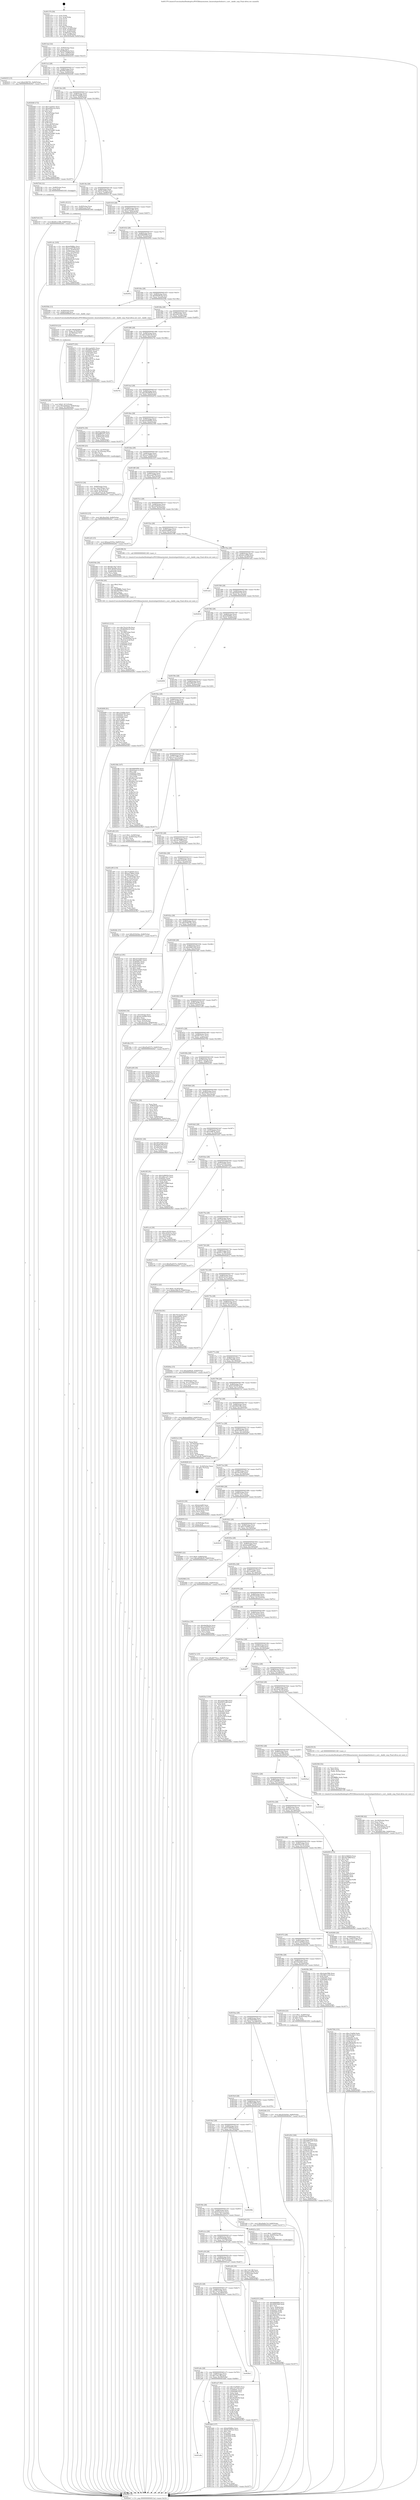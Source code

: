 digraph "0x401370" {
  label = "0x401370 (/mnt/c/Users/mathe/Desktop/tcc/POCII/binaries/extr_linuxtoolsperfutilsort.c_sort__daddr_cmp_Final-ollvm.out::main(0))"
  labelloc = "t"
  node[shape=record]

  Entry [label="",width=0.3,height=0.3,shape=circle,fillcolor=black,style=filled]
  "0x4013a2" [label="{
     0x4013a2 [32]\l
     | [instrs]\l
     &nbsp;&nbsp;0x4013a2 \<+6\>: mov -0x84(%rbp),%eax\l
     &nbsp;&nbsp;0x4013a8 \<+2\>: mov %eax,%ecx\l
     &nbsp;&nbsp;0x4013aa \<+6\>: sub $0x8bb6fa32,%ecx\l
     &nbsp;&nbsp;0x4013b0 \<+6\>: mov %eax,-0x88(%rbp)\l
     &nbsp;&nbsp;0x4013b6 \<+6\>: mov %ecx,-0x8c(%rbp)\l
     &nbsp;&nbsp;0x4013bc \<+6\>: je 0000000000402035 \<main+0xcc5\>\l
  }"]
  "0x402035" [label="{
     0x402035 [15]\l
     | [instrs]\l
     &nbsp;&nbsp;0x402035 \<+10\>: movl $0xd18f2781,-0x84(%rbp)\l
     &nbsp;&nbsp;0x40203f \<+5\>: jmp 00000000004029e7 \<main+0x1677\>\l
  }"]
  "0x4013c2" [label="{
     0x4013c2 [28]\l
     | [instrs]\l
     &nbsp;&nbsp;0x4013c2 \<+5\>: jmp 00000000004013c7 \<main+0x57\>\l
     &nbsp;&nbsp;0x4013c7 \<+6\>: mov -0x88(%rbp),%eax\l
     &nbsp;&nbsp;0x4013cd \<+5\>: sub $0x900c5f5f,%eax\l
     &nbsp;&nbsp;0x4013d2 \<+6\>: mov %eax,-0x90(%rbp)\l
     &nbsp;&nbsp;0x4013d8 \<+6\>: je 00000000004020d0 \<main+0xd60\>\l
  }"]
  Exit [label="",width=0.3,height=0.3,shape=circle,fillcolor=black,style=filled,peripheries=2]
  "0x4020d0" [label="{
     0x4020d0 [172]\l
     | [instrs]\l
     &nbsp;&nbsp;0x4020d0 \<+5\>: mov $0x1aefa931,%eax\l
     &nbsp;&nbsp;0x4020d5 \<+5\>: mov $0xee00a51b,%ecx\l
     &nbsp;&nbsp;0x4020da \<+2\>: mov $0x1,%dl\l
     &nbsp;&nbsp;0x4020dc \<+2\>: xor %esi,%esi\l
     &nbsp;&nbsp;0x4020de \<+3\>: mov -0x54(%rbp),%edi\l
     &nbsp;&nbsp;0x4020e1 \<+3\>: mov %esi,%r8d\l
     &nbsp;&nbsp;0x4020e4 \<+3\>: sub %edi,%r8d\l
     &nbsp;&nbsp;0x4020e7 \<+2\>: mov %esi,%edi\l
     &nbsp;&nbsp;0x4020e9 \<+3\>: sub $0x1,%edi\l
     &nbsp;&nbsp;0x4020ec \<+3\>: add %edi,%r8d\l
     &nbsp;&nbsp;0x4020ef \<+3\>: sub %r8d,%esi\l
     &nbsp;&nbsp;0x4020f2 \<+3\>: mov %esi,-0x54(%rbp)\l
     &nbsp;&nbsp;0x4020f5 \<+7\>: mov 0x40505c,%esi\l
     &nbsp;&nbsp;0x4020fc \<+7\>: mov 0x405060,%edi\l
     &nbsp;&nbsp;0x402103 \<+3\>: mov %esi,%r8d\l
     &nbsp;&nbsp;0x402106 \<+7\>: sub $0x7816a887,%r8d\l
     &nbsp;&nbsp;0x40210d \<+4\>: sub $0x1,%r8d\l
     &nbsp;&nbsp;0x402111 \<+7\>: add $0x7816a887,%r8d\l
     &nbsp;&nbsp;0x402118 \<+4\>: imul %r8d,%esi\l
     &nbsp;&nbsp;0x40211c \<+3\>: and $0x1,%esi\l
     &nbsp;&nbsp;0x40211f \<+3\>: cmp $0x0,%esi\l
     &nbsp;&nbsp;0x402122 \<+4\>: sete %r9b\l
     &nbsp;&nbsp;0x402126 \<+3\>: cmp $0xa,%edi\l
     &nbsp;&nbsp;0x402129 \<+4\>: setl %r10b\l
     &nbsp;&nbsp;0x40212d \<+3\>: mov %r9b,%r11b\l
     &nbsp;&nbsp;0x402130 \<+4\>: xor $0xff,%r11b\l
     &nbsp;&nbsp;0x402134 \<+3\>: mov %r10b,%bl\l
     &nbsp;&nbsp;0x402137 \<+3\>: xor $0xff,%bl\l
     &nbsp;&nbsp;0x40213a \<+3\>: xor $0x1,%dl\l
     &nbsp;&nbsp;0x40213d \<+3\>: mov %r11b,%r14b\l
     &nbsp;&nbsp;0x402140 \<+4\>: and $0xff,%r14b\l
     &nbsp;&nbsp;0x402144 \<+3\>: and %dl,%r9b\l
     &nbsp;&nbsp;0x402147 \<+3\>: mov %bl,%r15b\l
     &nbsp;&nbsp;0x40214a \<+4\>: and $0xff,%r15b\l
     &nbsp;&nbsp;0x40214e \<+3\>: and %dl,%r10b\l
     &nbsp;&nbsp;0x402151 \<+3\>: or %r9b,%r14b\l
     &nbsp;&nbsp;0x402154 \<+3\>: or %r10b,%r15b\l
     &nbsp;&nbsp;0x402157 \<+3\>: xor %r15b,%r14b\l
     &nbsp;&nbsp;0x40215a \<+3\>: or %bl,%r11b\l
     &nbsp;&nbsp;0x40215d \<+4\>: xor $0xff,%r11b\l
     &nbsp;&nbsp;0x402161 \<+3\>: or $0x1,%dl\l
     &nbsp;&nbsp;0x402164 \<+3\>: and %dl,%r11b\l
     &nbsp;&nbsp;0x402167 \<+3\>: or %r11b,%r14b\l
     &nbsp;&nbsp;0x40216a \<+4\>: test $0x1,%r14b\l
     &nbsp;&nbsp;0x40216e \<+3\>: cmovne %ecx,%eax\l
     &nbsp;&nbsp;0x402171 \<+6\>: mov %eax,-0x84(%rbp)\l
     &nbsp;&nbsp;0x402177 \<+5\>: jmp 00000000004029e7 \<main+0x1677\>\l
  }"]
  "0x4013de" [label="{
     0x4013de [28]\l
     | [instrs]\l
     &nbsp;&nbsp;0x4013de \<+5\>: jmp 00000000004013e3 \<main+0x73\>\l
     &nbsp;&nbsp;0x4013e3 \<+6\>: mov -0x88(%rbp),%eax\l
     &nbsp;&nbsp;0x4013e9 \<+5\>: sub $0x95e2d4fb,%eax\l
     &nbsp;&nbsp;0x4013ee \<+6\>: mov %eax,-0x94(%rbp)\l
     &nbsp;&nbsp;0x4013f4 \<+6\>: je 00000000004027d4 \<main+0x1464\>\l
  }"]
  "0x4027e0" [label="{
     0x4027e0 [15]\l
     | [instrs]\l
     &nbsp;&nbsp;0x4027e0 \<+10\>: movl $0xf41c1384,-0x84(%rbp)\l
     &nbsp;&nbsp;0x4027ea \<+5\>: jmp 00000000004029e7 \<main+0x1677\>\l
  }"]
  "0x4027d4" [label="{
     0x4027d4 [12]\l
     | [instrs]\l
     &nbsp;&nbsp;0x4027d4 \<+4\>: mov -0x68(%rbp),%rax\l
     &nbsp;&nbsp;0x4027d8 \<+3\>: mov %rax,%rdi\l
     &nbsp;&nbsp;0x4027db \<+5\>: call 0000000000401030 \<free@plt\>\l
     | [calls]\l
     &nbsp;&nbsp;0x401030 \{1\} (unknown)\l
  }"]
  "0x4013fa" [label="{
     0x4013fa [28]\l
     | [instrs]\l
     &nbsp;&nbsp;0x4013fa \<+5\>: jmp 00000000004013ff \<main+0x8f\>\l
     &nbsp;&nbsp;0x4013ff \<+6\>: mov -0x88(%rbp),%eax\l
     &nbsp;&nbsp;0x401405 \<+5\>: sub $0x9c2d7b22,%eax\l
     &nbsp;&nbsp;0x40140a \<+6\>: mov %eax,-0x98(%rbp)\l
     &nbsp;&nbsp;0x401410 \<+6\>: je 0000000000401c3f \<main+0x8cf\>\l
  }"]
  "0x402708" [label="{
     0x402708 [153]\l
     | [instrs]\l
     &nbsp;&nbsp;0x402708 \<+5\>: mov $0xc15a69d,%edx\l
     &nbsp;&nbsp;0x40270d \<+5\>: mov $0x24a2b4c3,%esi\l
     &nbsp;&nbsp;0x402712 \<+3\>: mov $0x1,%r8b\l
     &nbsp;&nbsp;0x402715 \<+8\>: mov 0x40505c,%r9d\l
     &nbsp;&nbsp;0x40271d \<+8\>: mov 0x405060,%r10d\l
     &nbsp;&nbsp;0x402725 \<+3\>: mov %r9d,%r11d\l
     &nbsp;&nbsp;0x402728 \<+7\>: add $0x29bdbd5b,%r11d\l
     &nbsp;&nbsp;0x40272f \<+4\>: sub $0x1,%r11d\l
     &nbsp;&nbsp;0x402733 \<+7\>: sub $0x29bdbd5b,%r11d\l
     &nbsp;&nbsp;0x40273a \<+4\>: imul %r11d,%r9d\l
     &nbsp;&nbsp;0x40273e \<+4\>: and $0x1,%r9d\l
     &nbsp;&nbsp;0x402742 \<+4\>: cmp $0x0,%r9d\l
     &nbsp;&nbsp;0x402746 \<+3\>: sete %bl\l
     &nbsp;&nbsp;0x402749 \<+4\>: cmp $0xa,%r10d\l
     &nbsp;&nbsp;0x40274d \<+4\>: setl %r14b\l
     &nbsp;&nbsp;0x402751 \<+3\>: mov %bl,%r15b\l
     &nbsp;&nbsp;0x402754 \<+4\>: xor $0xff,%r15b\l
     &nbsp;&nbsp;0x402758 \<+3\>: mov %r14b,%r12b\l
     &nbsp;&nbsp;0x40275b \<+4\>: xor $0xff,%r12b\l
     &nbsp;&nbsp;0x40275f \<+4\>: xor $0x1,%r8b\l
     &nbsp;&nbsp;0x402763 \<+3\>: mov %r15b,%r13b\l
     &nbsp;&nbsp;0x402766 \<+4\>: and $0xff,%r13b\l
     &nbsp;&nbsp;0x40276a \<+3\>: and %r8b,%bl\l
     &nbsp;&nbsp;0x40276d \<+3\>: mov %r12b,%al\l
     &nbsp;&nbsp;0x402770 \<+2\>: and $0xff,%al\l
     &nbsp;&nbsp;0x402772 \<+3\>: and %r8b,%r14b\l
     &nbsp;&nbsp;0x402775 \<+3\>: or %bl,%r13b\l
     &nbsp;&nbsp;0x402778 \<+3\>: or %r14b,%al\l
     &nbsp;&nbsp;0x40277b \<+3\>: xor %al,%r13b\l
     &nbsp;&nbsp;0x40277e \<+3\>: or %r12b,%r15b\l
     &nbsp;&nbsp;0x402781 \<+4\>: xor $0xff,%r15b\l
     &nbsp;&nbsp;0x402785 \<+4\>: or $0x1,%r8b\l
     &nbsp;&nbsp;0x402789 \<+3\>: and %r8b,%r15b\l
     &nbsp;&nbsp;0x40278c \<+3\>: or %r15b,%r13b\l
     &nbsp;&nbsp;0x40278f \<+4\>: test $0x1,%r13b\l
     &nbsp;&nbsp;0x402793 \<+3\>: cmovne %esi,%edx\l
     &nbsp;&nbsp;0x402796 \<+6\>: mov %edx,-0x84(%rbp)\l
     &nbsp;&nbsp;0x40279c \<+5\>: jmp 00000000004029e7 \<main+0x1677\>\l
  }"]
  "0x401c3f" [label="{
     0x401c3f [13]\l
     | [instrs]\l
     &nbsp;&nbsp;0x401c3f \<+4\>: mov -0x40(%rbp),%rax\l
     &nbsp;&nbsp;0x401c43 \<+4\>: mov 0x8(%rax),%rdi\l
     &nbsp;&nbsp;0x401c47 \<+5\>: call 0000000000401060 \<atoi@plt\>\l
     | [calls]\l
     &nbsp;&nbsp;0x401060 \{1\} (unknown)\l
  }"]
  "0x401416" [label="{
     0x401416 [28]\l
     | [instrs]\l
     &nbsp;&nbsp;0x401416 \<+5\>: jmp 000000000040141b \<main+0xab\>\l
     &nbsp;&nbsp;0x40141b \<+6\>: mov -0x88(%rbp),%eax\l
     &nbsp;&nbsp;0x401421 \<+5\>: sub $0x9cebed91,%eax\l
     &nbsp;&nbsp;0x401426 \<+6\>: mov %eax,-0x9c(%rbp)\l
     &nbsp;&nbsp;0x40142c \<+6\>: je 0000000000401ba7 \<main+0x837\>\l
  }"]
  "0x402665" [label="{
     0x402665 [22]\l
     | [instrs]\l
     &nbsp;&nbsp;0x402665 \<+7\>: movl $0x0,-0x80(%rbp)\l
     &nbsp;&nbsp;0x40266c \<+10\>: movl $0xa6028b59,-0x84(%rbp)\l
     &nbsp;&nbsp;0x402676 \<+5\>: jmp 00000000004029e7 \<main+0x1677\>\l
  }"]
  "0x401ba7" [label="{
     0x401ba7\l
  }", style=dashed]
  "0x401432" [label="{
     0x401432 [28]\l
     | [instrs]\l
     &nbsp;&nbsp;0x401432 \<+5\>: jmp 0000000000401437 \<main+0xc7\>\l
     &nbsp;&nbsp;0x401437 \<+6\>: mov -0x88(%rbp),%eax\l
     &nbsp;&nbsp;0x40143d \<+5\>: sub $0x9d600f94,%eax\l
     &nbsp;&nbsp;0x401442 \<+6\>: mov %eax,-0xa0(%rbp)\l
     &nbsp;&nbsp;0x401448 \<+6\>: je 000000000040295a \<main+0x15ea\>\l
  }"]
  "0x40257d" [label="{
     0x40257d [15]\l
     | [instrs]\l
     &nbsp;&nbsp;0x40257d \<+10\>: movl $0x4ceb99a5,-0x84(%rbp)\l
     &nbsp;&nbsp;0x402587 \<+5\>: jmp 00000000004029e7 \<main+0x1677\>\l
  }"]
  "0x40295a" [label="{
     0x40295a\l
  }", style=dashed]
  "0x40144e" [label="{
     0x40144e [28]\l
     | [instrs]\l
     &nbsp;&nbsp;0x40144e \<+5\>: jmp 0000000000401453 \<main+0xe3\>\l
     &nbsp;&nbsp;0x401453 \<+6\>: mov -0x88(%rbp),%eax\l
     &nbsp;&nbsp;0x401459 \<+5\>: sub $0x9dd58c5b,%eax\l
     &nbsp;&nbsp;0x40145e \<+6\>: mov %eax,-0xa4(%rbp)\l
     &nbsp;&nbsp;0x401464 \<+6\>: je 000000000040250b \<main+0x119b\>\l
  }"]
  "0x40252f" [label="{
     0x40252f [28]\l
     | [instrs]\l
     &nbsp;&nbsp;0x40252f \<+7\>: movl $0x0,-0x7c(%rbp)\l
     &nbsp;&nbsp;0x402536 \<+10\>: movl $0xafaf04a6,-0x84(%rbp)\l
     &nbsp;&nbsp;0x402540 \<+6\>: mov %eax,-0x194(%rbp)\l
     &nbsp;&nbsp;0x402546 \<+5\>: jmp 00000000004029e7 \<main+0x1677\>\l
  }"]
  "0x40250b" [label="{
     0x40250b [13]\l
     | [instrs]\l
     &nbsp;&nbsp;0x40250b \<+4\>: mov -0x50(%rbp),%rdi\l
     &nbsp;&nbsp;0x40250f \<+4\>: mov -0x68(%rbp),%rsi\l
     &nbsp;&nbsp;0x402513 \<+5\>: call 0000000000401240 \<sort__daddr_cmp\>\l
     | [calls]\l
     &nbsp;&nbsp;0x401240 \{1\} (/mnt/c/Users/mathe/Desktop/tcc/POCII/binaries/extr_linuxtoolsperfutilsort.c_sort__daddr_cmp_Final-ollvm.out::sort__daddr_cmp)\l
  }"]
  "0x40146a" [label="{
     0x40146a [28]\l
     | [instrs]\l
     &nbsp;&nbsp;0x40146a \<+5\>: jmp 000000000040146f \<main+0xff\>\l
     &nbsp;&nbsp;0x40146f \<+6\>: mov -0x88(%rbp),%eax\l
     &nbsp;&nbsp;0x401475 \<+5\>: sub $0xa0653d2c,%eax\l
     &nbsp;&nbsp;0x40147a \<+6\>: mov %eax,-0xa8(%rbp)\l
     &nbsp;&nbsp;0x401480 \<+6\>: je 0000000000402075 \<main+0xd05\>\l
  }"]
  "0x402518" [label="{
     0x402518 [23]\l
     | [instrs]\l
     &nbsp;&nbsp;0x402518 \<+10\>: movabs $0x4030b6,%rdi\l
     &nbsp;&nbsp;0x402522 \<+3\>: mov %eax,-0x78(%rbp)\l
     &nbsp;&nbsp;0x402525 \<+3\>: mov -0x78(%rbp),%esi\l
     &nbsp;&nbsp;0x402528 \<+2\>: mov $0x0,%al\l
     &nbsp;&nbsp;0x40252a \<+5\>: call 0000000000401040 \<printf@plt\>\l
     | [calls]\l
     &nbsp;&nbsp;0x401040 \{1\} (unknown)\l
  }"]
  "0x402075" [label="{
     0x402075 [91]\l
     | [instrs]\l
     &nbsp;&nbsp;0x402075 \<+5\>: mov $0x1aefa931,%eax\l
     &nbsp;&nbsp;0x40207a \<+5\>: mov $0x900c5f5f,%ecx\l
     &nbsp;&nbsp;0x40207f \<+7\>: mov 0x40505c,%edx\l
     &nbsp;&nbsp;0x402086 \<+7\>: mov 0x405060,%esi\l
     &nbsp;&nbsp;0x40208d \<+2\>: mov %edx,%edi\l
     &nbsp;&nbsp;0x40208f \<+6\>: sub $0x5391513c,%edi\l
     &nbsp;&nbsp;0x402095 \<+3\>: sub $0x1,%edi\l
     &nbsp;&nbsp;0x402098 \<+6\>: add $0x5391513c,%edi\l
     &nbsp;&nbsp;0x40209e \<+3\>: imul %edi,%edx\l
     &nbsp;&nbsp;0x4020a1 \<+3\>: and $0x1,%edx\l
     &nbsp;&nbsp;0x4020a4 \<+3\>: cmp $0x0,%edx\l
     &nbsp;&nbsp;0x4020a7 \<+4\>: sete %r8b\l
     &nbsp;&nbsp;0x4020ab \<+3\>: cmp $0xa,%esi\l
     &nbsp;&nbsp;0x4020ae \<+4\>: setl %r9b\l
     &nbsp;&nbsp;0x4020b2 \<+3\>: mov %r8b,%r10b\l
     &nbsp;&nbsp;0x4020b5 \<+3\>: and %r9b,%r10b\l
     &nbsp;&nbsp;0x4020b8 \<+3\>: xor %r9b,%r8b\l
     &nbsp;&nbsp;0x4020bb \<+3\>: or %r8b,%r10b\l
     &nbsp;&nbsp;0x4020be \<+4\>: test $0x1,%r10b\l
     &nbsp;&nbsp;0x4020c2 \<+3\>: cmovne %ecx,%eax\l
     &nbsp;&nbsp;0x4020c5 \<+6\>: mov %eax,-0x84(%rbp)\l
     &nbsp;&nbsp;0x4020cb \<+5\>: jmp 00000000004029e7 \<main+0x1677\>\l
  }"]
  "0x401486" [label="{
     0x401486 [28]\l
     | [instrs]\l
     &nbsp;&nbsp;0x401486 \<+5\>: jmp 000000000040148b \<main+0x11b\>\l
     &nbsp;&nbsp;0x40148b \<+6\>: mov -0x88(%rbp),%eax\l
     &nbsp;&nbsp;0x401491 \<+5\>: sub $0xa2bd4a39,%eax\l
     &nbsp;&nbsp;0x401496 \<+6\>: mov %eax,-0xac(%rbp)\l
     &nbsp;&nbsp;0x40149c \<+6\>: je 00000000004027fe \<main+0x148e\>\l
  }"]
  "0x402398" [label="{
     0x402398 [42]\l
     | [instrs]\l
     &nbsp;&nbsp;0x402398 \<+6\>: mov -0x190(%rbp),%ecx\l
     &nbsp;&nbsp;0x40239e \<+3\>: imul %eax,%ecx\l
     &nbsp;&nbsp;0x4023a1 \<+3\>: movslq %ecx,%r8\l
     &nbsp;&nbsp;0x4023a4 \<+4\>: mov -0x68(%rbp),%r9\l
     &nbsp;&nbsp;0x4023a8 \<+4\>: movslq -0x6c(%rbp),%r10\l
     &nbsp;&nbsp;0x4023ac \<+4\>: mov (%r9,%r10,8),%r9\l
     &nbsp;&nbsp;0x4023b0 \<+3\>: mov %r8,(%r9)\l
     &nbsp;&nbsp;0x4023b3 \<+10\>: movl $0xfd64196c,-0x84(%rbp)\l
     &nbsp;&nbsp;0x4023bd \<+5\>: jmp 00000000004029e7 \<main+0x1677\>\l
  }"]
  "0x4027fe" [label="{
     0x4027fe\l
  }", style=dashed]
  "0x4014a2" [label="{
     0x4014a2 [28]\l
     | [instrs]\l
     &nbsp;&nbsp;0x4014a2 \<+5\>: jmp 00000000004014a7 \<main+0x137\>\l
     &nbsp;&nbsp;0x4014a7 \<+6\>: mov -0x88(%rbp),%eax\l
     &nbsp;&nbsp;0x4014ad \<+5\>: sub $0xa6028b59,%eax\l
     &nbsp;&nbsp;0x4014b2 \<+6\>: mov %eax,-0xb0(%rbp)\l
     &nbsp;&nbsp;0x4014b8 \<+6\>: je 000000000040267b \<main+0x130b\>\l
  }"]
  "0x402364" [label="{
     0x402364 [52]\l
     | [instrs]\l
     &nbsp;&nbsp;0x402364 \<+2\>: xor %ecx,%ecx\l
     &nbsp;&nbsp;0x402366 \<+5\>: mov $0x2,%edx\l
     &nbsp;&nbsp;0x40236b \<+6\>: mov %edx,-0x18c(%rbp)\l
     &nbsp;&nbsp;0x402371 \<+1\>: cltd\l
     &nbsp;&nbsp;0x402372 \<+6\>: mov -0x18c(%rbp),%esi\l
     &nbsp;&nbsp;0x402378 \<+2\>: idiv %esi\l
     &nbsp;&nbsp;0x40237a \<+6\>: imul $0xfffffffe,%edx,%edx\l
     &nbsp;&nbsp;0x402380 \<+2\>: mov %ecx,%edi\l
     &nbsp;&nbsp;0x402382 \<+2\>: sub %edx,%edi\l
     &nbsp;&nbsp;0x402384 \<+2\>: mov %ecx,%edx\l
     &nbsp;&nbsp;0x402386 \<+3\>: sub $0x1,%edx\l
     &nbsp;&nbsp;0x402389 \<+2\>: add %edx,%edi\l
     &nbsp;&nbsp;0x40238b \<+2\>: sub %edi,%ecx\l
     &nbsp;&nbsp;0x40238d \<+6\>: mov %ecx,-0x190(%rbp)\l
     &nbsp;&nbsp;0x402393 \<+5\>: call 0000000000401160 \<next_i\>\l
     | [calls]\l
     &nbsp;&nbsp;0x401160 \{1\} (/mnt/c/Users/mathe/Desktop/tcc/POCII/binaries/extr_linuxtoolsperfutilsort.c_sort__daddr_cmp_Final-ollvm.out::next_i)\l
  }"]
  "0x40267b" [label="{
     0x40267b [30]\l
     | [instrs]\l
     &nbsp;&nbsp;0x40267b \<+5\>: mov $0x95e2d4fb,%eax\l
     &nbsp;&nbsp;0x402680 \<+5\>: mov $0xbd86cb57,%ecx\l
     &nbsp;&nbsp;0x402685 \<+3\>: mov -0x80(%rbp),%edx\l
     &nbsp;&nbsp;0x402688 \<+3\>: cmp -0x60(%rbp),%edx\l
     &nbsp;&nbsp;0x40268b \<+3\>: cmovl %ecx,%eax\l
     &nbsp;&nbsp;0x40268e \<+6\>: mov %eax,-0x84(%rbp)\l
     &nbsp;&nbsp;0x402694 \<+5\>: jmp 00000000004029e7 \<main+0x1677\>\l
  }"]
  "0x4014be" [label="{
     0x4014be [28]\l
     | [instrs]\l
     &nbsp;&nbsp;0x4014be \<+5\>: jmp 00000000004014c3 \<main+0x153\>\l
     &nbsp;&nbsp;0x4014c3 \<+6\>: mov -0x88(%rbp),%eax\l
     &nbsp;&nbsp;0x4014c9 \<+5\>: sub $0xab240995,%eax\l
     &nbsp;&nbsp;0x4014ce \<+6\>: mov %eax,-0xb4(%rbp)\l
     &nbsp;&nbsp;0x4014d4 \<+6\>: je 0000000000402308 \<main+0xf98\>\l
  }"]
  "0x40231f" [label="{
     0x40231f [34]\l
     | [instrs]\l
     &nbsp;&nbsp;0x40231f \<+4\>: mov -0x68(%rbp),%rdi\l
     &nbsp;&nbsp;0x402323 \<+4\>: movslq -0x6c(%rbp),%rcx\l
     &nbsp;&nbsp;0x402327 \<+4\>: mov %rax,(%rdi,%rcx,8)\l
     &nbsp;&nbsp;0x40232b \<+7\>: movl $0x0,-0x74(%rbp)\l
     &nbsp;&nbsp;0x402332 \<+10\>: movl $0xd77d2c26,-0x84(%rbp)\l
     &nbsp;&nbsp;0x40233c \<+5\>: jmp 00000000004029e7 \<main+0x1677\>\l
  }"]
  "0x402308" [label="{
     0x402308 [23]\l
     | [instrs]\l
     &nbsp;&nbsp;0x402308 \<+7\>: movl $0x1,-0x70(%rbp)\l
     &nbsp;&nbsp;0x40230f \<+4\>: movslq -0x70(%rbp),%rax\l
     &nbsp;&nbsp;0x402313 \<+4\>: shl $0x3,%rax\l
     &nbsp;&nbsp;0x402317 \<+3\>: mov %rax,%rdi\l
     &nbsp;&nbsp;0x40231a \<+5\>: call 0000000000401050 \<malloc@plt\>\l
     | [calls]\l
     &nbsp;&nbsp;0x401050 \{1\} (unknown)\l
  }"]
  "0x4014da" [label="{
     0x4014da [28]\l
     | [instrs]\l
     &nbsp;&nbsp;0x4014da \<+5\>: jmp 00000000004014df \<main+0x16f\>\l
     &nbsp;&nbsp;0x4014df \<+6\>: mov -0x88(%rbp),%eax\l
     &nbsp;&nbsp;0x4014e5 \<+5\>: sub $0xaea786b2,%eax\l
     &nbsp;&nbsp;0x4014ea \<+6\>: mov %eax,-0xb8(%rbp)\l
     &nbsp;&nbsp;0x4014f0 \<+6\>: je 0000000000401f10 \<main+0xba0\>\l
  }"]
  "0x402235" [label="{
     0x402235 [166]\l
     | [instrs]\l
     &nbsp;&nbsp;0x402235 \<+5\>: mov $0x9d600f94,%ecx\l
     &nbsp;&nbsp;0x40223a \<+5\>: mov $0x569f3508,%edx\l
     &nbsp;&nbsp;0x40223f \<+3\>: mov $0x1,%sil\l
     &nbsp;&nbsp;0x402242 \<+4\>: mov %rax,-0x68(%rbp)\l
     &nbsp;&nbsp;0x402246 \<+7\>: movl $0x0,-0x6c(%rbp)\l
     &nbsp;&nbsp;0x40224d \<+8\>: mov 0x40505c,%r8d\l
     &nbsp;&nbsp;0x402255 \<+8\>: mov 0x405060,%r9d\l
     &nbsp;&nbsp;0x40225d \<+3\>: mov %r8d,%r10d\l
     &nbsp;&nbsp;0x402260 \<+7\>: add $0x36922579,%r10d\l
     &nbsp;&nbsp;0x402267 \<+4\>: sub $0x1,%r10d\l
     &nbsp;&nbsp;0x40226b \<+7\>: sub $0x36922579,%r10d\l
     &nbsp;&nbsp;0x402272 \<+4\>: imul %r10d,%r8d\l
     &nbsp;&nbsp;0x402276 \<+4\>: and $0x1,%r8d\l
     &nbsp;&nbsp;0x40227a \<+4\>: cmp $0x0,%r8d\l
     &nbsp;&nbsp;0x40227e \<+4\>: sete %r11b\l
     &nbsp;&nbsp;0x402282 \<+4\>: cmp $0xa,%r9d\l
     &nbsp;&nbsp;0x402286 \<+3\>: setl %bl\l
     &nbsp;&nbsp;0x402289 \<+3\>: mov %r11b,%r14b\l
     &nbsp;&nbsp;0x40228c \<+4\>: xor $0xff,%r14b\l
     &nbsp;&nbsp;0x402290 \<+3\>: mov %bl,%r15b\l
     &nbsp;&nbsp;0x402293 \<+4\>: xor $0xff,%r15b\l
     &nbsp;&nbsp;0x402297 \<+4\>: xor $0x1,%sil\l
     &nbsp;&nbsp;0x40229b \<+3\>: mov %r14b,%r12b\l
     &nbsp;&nbsp;0x40229e \<+4\>: and $0xff,%r12b\l
     &nbsp;&nbsp;0x4022a2 \<+3\>: and %sil,%r11b\l
     &nbsp;&nbsp;0x4022a5 \<+3\>: mov %r15b,%r13b\l
     &nbsp;&nbsp;0x4022a8 \<+4\>: and $0xff,%r13b\l
     &nbsp;&nbsp;0x4022ac \<+3\>: and %sil,%bl\l
     &nbsp;&nbsp;0x4022af \<+3\>: or %r11b,%r12b\l
     &nbsp;&nbsp;0x4022b2 \<+3\>: or %bl,%r13b\l
     &nbsp;&nbsp;0x4022b5 \<+3\>: xor %r13b,%r12b\l
     &nbsp;&nbsp;0x4022b8 \<+3\>: or %r15b,%r14b\l
     &nbsp;&nbsp;0x4022bb \<+4\>: xor $0xff,%r14b\l
     &nbsp;&nbsp;0x4022bf \<+4\>: or $0x1,%sil\l
     &nbsp;&nbsp;0x4022c3 \<+3\>: and %sil,%r14b\l
     &nbsp;&nbsp;0x4022c6 \<+3\>: or %r14b,%r12b\l
     &nbsp;&nbsp;0x4022c9 \<+4\>: test $0x1,%r12b\l
     &nbsp;&nbsp;0x4022cd \<+3\>: cmovne %edx,%ecx\l
     &nbsp;&nbsp;0x4022d0 \<+6\>: mov %ecx,-0x84(%rbp)\l
     &nbsp;&nbsp;0x4022d6 \<+5\>: jmp 00000000004029e7 \<main+0x1677\>\l
  }"]
  "0x401f10" [label="{
     0x401f10 [15]\l
     | [instrs]\l
     &nbsp;&nbsp;0x401f10 \<+10\>: movl $0x3bce5d2,-0x84(%rbp)\l
     &nbsp;&nbsp;0x401f1a \<+5\>: jmp 00000000004029e7 \<main+0x1677\>\l
  }"]
  "0x4014f6" [label="{
     0x4014f6 [28]\l
     | [instrs]\l
     &nbsp;&nbsp;0x4014f6 \<+5\>: jmp 00000000004014fb \<main+0x18b\>\l
     &nbsp;&nbsp;0x4014fb \<+6\>: mov -0x88(%rbp),%eax\l
     &nbsp;&nbsp;0x401501 \<+5\>: sub $0xaeab978f,%eax\l
     &nbsp;&nbsp;0x401506 \<+6\>: mov %eax,-0xbc(%rbp)\l
     &nbsp;&nbsp;0x40150c \<+6\>: je 0000000000401cb5 \<main+0x945\>\l
  }"]
  "0x401fc5" [label="{
     0x401fc5 [112]\l
     | [instrs]\l
     &nbsp;&nbsp;0x401fc5 \<+5\>: mov $0x70a1b10b,%ecx\l
     &nbsp;&nbsp;0x401fca \<+5\>: mov $0x8bb6fa32,%edx\l
     &nbsp;&nbsp;0x401fcf \<+2\>: xor %esi,%esi\l
     &nbsp;&nbsp;0x401fd1 \<+6\>: mov -0x188(%rbp),%edi\l
     &nbsp;&nbsp;0x401fd7 \<+3\>: imul %eax,%edi\l
     &nbsp;&nbsp;0x401fda \<+3\>: movslq %edi,%r8\l
     &nbsp;&nbsp;0x401fdd \<+4\>: mov -0x50(%rbp),%r9\l
     &nbsp;&nbsp;0x401fe1 \<+4\>: movslq -0x54(%rbp),%r10\l
     &nbsp;&nbsp;0x401fe5 \<+4\>: mov (%r9,%r10,8),%r9\l
     &nbsp;&nbsp;0x401fe9 \<+3\>: mov %r8,(%r9)\l
     &nbsp;&nbsp;0x401fec \<+7\>: mov 0x40505c,%eax\l
     &nbsp;&nbsp;0x401ff3 \<+7\>: mov 0x405060,%edi\l
     &nbsp;&nbsp;0x401ffa \<+3\>: sub $0x1,%esi\l
     &nbsp;&nbsp;0x401ffd \<+3\>: mov %eax,%r11d\l
     &nbsp;&nbsp;0x402000 \<+3\>: add %esi,%r11d\l
     &nbsp;&nbsp;0x402003 \<+4\>: imul %r11d,%eax\l
     &nbsp;&nbsp;0x402007 \<+3\>: and $0x1,%eax\l
     &nbsp;&nbsp;0x40200a \<+3\>: cmp $0x0,%eax\l
     &nbsp;&nbsp;0x40200d \<+3\>: sete %bl\l
     &nbsp;&nbsp;0x402010 \<+3\>: cmp $0xa,%edi\l
     &nbsp;&nbsp;0x402013 \<+4\>: setl %r14b\l
     &nbsp;&nbsp;0x402017 \<+3\>: mov %bl,%r15b\l
     &nbsp;&nbsp;0x40201a \<+3\>: and %r14b,%r15b\l
     &nbsp;&nbsp;0x40201d \<+3\>: xor %r14b,%bl\l
     &nbsp;&nbsp;0x402020 \<+3\>: or %bl,%r15b\l
     &nbsp;&nbsp;0x402023 \<+4\>: test $0x1,%r15b\l
     &nbsp;&nbsp;0x402027 \<+3\>: cmovne %edx,%ecx\l
     &nbsp;&nbsp;0x40202a \<+6\>: mov %ecx,-0x84(%rbp)\l
     &nbsp;&nbsp;0x402030 \<+5\>: jmp 00000000004029e7 \<main+0x1677\>\l
  }"]
  "0x401cb5" [label="{
     0x401cb5 [15]\l
     | [instrs]\l
     &nbsp;&nbsp;0x401cb5 \<+10\>: movl $0xeae5353e,-0x84(%rbp)\l
     &nbsp;&nbsp;0x401cbf \<+5\>: jmp 00000000004029e7 \<main+0x1677\>\l
  }"]
  "0x401512" [label="{
     0x401512 [28]\l
     | [instrs]\l
     &nbsp;&nbsp;0x401512 \<+5\>: jmp 0000000000401517 \<main+0x1a7\>\l
     &nbsp;&nbsp;0x401517 \<+6\>: mov -0x88(%rbp),%eax\l
     &nbsp;&nbsp;0x40151d \<+5\>: sub $0xafaf04a6,%eax\l
     &nbsp;&nbsp;0x401522 \<+6\>: mov %eax,-0xc0(%rbp)\l
     &nbsp;&nbsp;0x401528 \<+6\>: je 000000000040254b \<main+0x11db\>\l
  }"]
  "0x401f9d" [label="{
     0x401f9d [40]\l
     | [instrs]\l
     &nbsp;&nbsp;0x401f9d \<+5\>: mov $0x2,%ecx\l
     &nbsp;&nbsp;0x401fa2 \<+1\>: cltd\l
     &nbsp;&nbsp;0x401fa3 \<+2\>: idiv %ecx\l
     &nbsp;&nbsp;0x401fa5 \<+6\>: imul $0xfffffffe,%edx,%ecx\l
     &nbsp;&nbsp;0x401fab \<+6\>: add $0xd81089cc,%ecx\l
     &nbsp;&nbsp;0x401fb1 \<+3\>: add $0x1,%ecx\l
     &nbsp;&nbsp;0x401fb4 \<+6\>: sub $0xd81089cc,%ecx\l
     &nbsp;&nbsp;0x401fba \<+6\>: mov %ecx,-0x188(%rbp)\l
     &nbsp;&nbsp;0x401fc0 \<+5\>: call 0000000000401160 \<next_i\>\l
     | [calls]\l
     &nbsp;&nbsp;0x401160 \{1\} (/mnt/c/Users/mathe/Desktop/tcc/POCII/binaries/extr_linuxtoolsperfutilsort.c_sort__daddr_cmp_Final-ollvm.out::next_i)\l
  }"]
  "0x40254b" [label="{
     0x40254b [30]\l
     | [instrs]\l
     &nbsp;&nbsp;0x40254b \<+5\>: mov $0x50116a7,%eax\l
     &nbsp;&nbsp;0x402550 \<+5\>: mov $0xf7fda48a,%ecx\l
     &nbsp;&nbsp;0x402555 \<+3\>: mov -0x7c(%rbp),%edx\l
     &nbsp;&nbsp;0x402558 \<+3\>: cmp -0x48(%rbp),%edx\l
     &nbsp;&nbsp;0x40255b \<+3\>: cmovl %ecx,%eax\l
     &nbsp;&nbsp;0x40255e \<+6\>: mov %eax,-0x84(%rbp)\l
     &nbsp;&nbsp;0x402564 \<+5\>: jmp 00000000004029e7 \<main+0x1677\>\l
  }"]
  "0x40152e" [label="{
     0x40152e [28]\l
     | [instrs]\l
     &nbsp;&nbsp;0x40152e \<+5\>: jmp 0000000000401533 \<main+0x1c3\>\l
     &nbsp;&nbsp;0x401533 \<+6\>: mov -0x88(%rbp),%eax\l
     &nbsp;&nbsp;0x401539 \<+5\>: sub $0xb2ebff54,%eax\l
     &nbsp;&nbsp;0x40153e \<+6\>: mov %eax,-0xc4(%rbp)\l
     &nbsp;&nbsp;0x401544 \<+6\>: je 0000000000401f98 \<main+0xc28\>\l
  }"]
  "0x401e99" [label="{
     0x401e99 [119]\l
     | [instrs]\l
     &nbsp;&nbsp;0x401e99 \<+5\>: mov $0x33a85f55,%ecx\l
     &nbsp;&nbsp;0x401e9e \<+5\>: mov $0xaea786b2,%edx\l
     &nbsp;&nbsp;0x401ea3 \<+4\>: mov -0x50(%rbp),%rdi\l
     &nbsp;&nbsp;0x401ea7 \<+4\>: movslq -0x54(%rbp),%rsi\l
     &nbsp;&nbsp;0x401eab \<+4\>: mov %rax,(%rdi,%rsi,8)\l
     &nbsp;&nbsp;0x401eaf \<+7\>: movl $0x0,-0x5c(%rbp)\l
     &nbsp;&nbsp;0x401eb6 \<+8\>: mov 0x40505c,%r8d\l
     &nbsp;&nbsp;0x401ebe \<+8\>: mov 0x405060,%r9d\l
     &nbsp;&nbsp;0x401ec6 \<+3\>: mov %r8d,%r10d\l
     &nbsp;&nbsp;0x401ec9 \<+7\>: sub $0xabde9318,%r10d\l
     &nbsp;&nbsp;0x401ed0 \<+4\>: sub $0x1,%r10d\l
     &nbsp;&nbsp;0x401ed4 \<+7\>: add $0xabde9318,%r10d\l
     &nbsp;&nbsp;0x401edb \<+4\>: imul %r10d,%r8d\l
     &nbsp;&nbsp;0x401edf \<+4\>: and $0x1,%r8d\l
     &nbsp;&nbsp;0x401ee3 \<+4\>: cmp $0x0,%r8d\l
     &nbsp;&nbsp;0x401ee7 \<+4\>: sete %r11b\l
     &nbsp;&nbsp;0x401eeb \<+4\>: cmp $0xa,%r9d\l
     &nbsp;&nbsp;0x401eef \<+3\>: setl %bl\l
     &nbsp;&nbsp;0x401ef2 \<+3\>: mov %r11b,%r14b\l
     &nbsp;&nbsp;0x401ef5 \<+3\>: and %bl,%r14b\l
     &nbsp;&nbsp;0x401ef8 \<+3\>: xor %bl,%r11b\l
     &nbsp;&nbsp;0x401efb \<+3\>: or %r11b,%r14b\l
     &nbsp;&nbsp;0x401efe \<+4\>: test $0x1,%r14b\l
     &nbsp;&nbsp;0x401f02 \<+3\>: cmovne %edx,%ecx\l
     &nbsp;&nbsp;0x401f05 \<+6\>: mov %ecx,-0x84(%rbp)\l
     &nbsp;&nbsp;0x401f0b \<+5\>: jmp 00000000004029e7 \<main+0x1677\>\l
  }"]
  "0x401f98" [label="{
     0x401f98 [5]\l
     | [instrs]\l
     &nbsp;&nbsp;0x401f98 \<+5\>: call 0000000000401160 \<next_i\>\l
     | [calls]\l
     &nbsp;&nbsp;0x401160 \{1\} (/mnt/c/Users/mathe/Desktop/tcc/POCII/binaries/extr_linuxtoolsperfutilsort.c_sort__daddr_cmp_Final-ollvm.out::next_i)\l
  }"]
  "0x40154a" [label="{
     0x40154a [28]\l
     | [instrs]\l
     &nbsp;&nbsp;0x40154a \<+5\>: jmp 000000000040154f \<main+0x1df\>\l
     &nbsp;&nbsp;0x40154f \<+6\>: mov -0x88(%rbp),%eax\l
     &nbsp;&nbsp;0x401555 \<+5\>: sub $0xbb1cd59d,%eax\l
     &nbsp;&nbsp;0x40155a \<+6\>: mov %eax,-0xc8(%rbp)\l
     &nbsp;&nbsp;0x401560 \<+6\>: je 0000000000401ab2 \<main+0x742\>\l
  }"]
  "0x401d54" [label="{
     0x401d54 [166]\l
     | [instrs]\l
     &nbsp;&nbsp;0x401d54 \<+5\>: mov $0x2533a8ef,%ecx\l
     &nbsp;&nbsp;0x401d59 \<+5\>: mov $0xd4f812e8,%edx\l
     &nbsp;&nbsp;0x401d5e \<+3\>: mov $0x1,%sil\l
     &nbsp;&nbsp;0x401d61 \<+4\>: mov %rax,-0x50(%rbp)\l
     &nbsp;&nbsp;0x401d65 \<+7\>: movl $0x0,-0x54(%rbp)\l
     &nbsp;&nbsp;0x401d6c \<+8\>: mov 0x40505c,%r8d\l
     &nbsp;&nbsp;0x401d74 \<+8\>: mov 0x405060,%r9d\l
     &nbsp;&nbsp;0x401d7c \<+3\>: mov %r8d,%r10d\l
     &nbsp;&nbsp;0x401d7f \<+7\>: add $0x337fc120,%r10d\l
     &nbsp;&nbsp;0x401d86 \<+4\>: sub $0x1,%r10d\l
     &nbsp;&nbsp;0x401d8a \<+7\>: sub $0x337fc120,%r10d\l
     &nbsp;&nbsp;0x401d91 \<+4\>: imul %r10d,%r8d\l
     &nbsp;&nbsp;0x401d95 \<+4\>: and $0x1,%r8d\l
     &nbsp;&nbsp;0x401d99 \<+4\>: cmp $0x0,%r8d\l
     &nbsp;&nbsp;0x401d9d \<+4\>: sete %r11b\l
     &nbsp;&nbsp;0x401da1 \<+4\>: cmp $0xa,%r9d\l
     &nbsp;&nbsp;0x401da5 \<+3\>: setl %bl\l
     &nbsp;&nbsp;0x401da8 \<+3\>: mov %r11b,%r14b\l
     &nbsp;&nbsp;0x401dab \<+4\>: xor $0xff,%r14b\l
     &nbsp;&nbsp;0x401daf \<+3\>: mov %bl,%r15b\l
     &nbsp;&nbsp;0x401db2 \<+4\>: xor $0xff,%r15b\l
     &nbsp;&nbsp;0x401db6 \<+4\>: xor $0x1,%sil\l
     &nbsp;&nbsp;0x401dba \<+3\>: mov %r14b,%r12b\l
     &nbsp;&nbsp;0x401dbd \<+4\>: and $0xff,%r12b\l
     &nbsp;&nbsp;0x401dc1 \<+3\>: and %sil,%r11b\l
     &nbsp;&nbsp;0x401dc4 \<+3\>: mov %r15b,%r13b\l
     &nbsp;&nbsp;0x401dc7 \<+4\>: and $0xff,%r13b\l
     &nbsp;&nbsp;0x401dcb \<+3\>: and %sil,%bl\l
     &nbsp;&nbsp;0x401dce \<+3\>: or %r11b,%r12b\l
     &nbsp;&nbsp;0x401dd1 \<+3\>: or %bl,%r13b\l
     &nbsp;&nbsp;0x401dd4 \<+3\>: xor %r13b,%r12b\l
     &nbsp;&nbsp;0x401dd7 \<+3\>: or %r15b,%r14b\l
     &nbsp;&nbsp;0x401dda \<+4\>: xor $0xff,%r14b\l
     &nbsp;&nbsp;0x401dde \<+4\>: or $0x1,%sil\l
     &nbsp;&nbsp;0x401de2 \<+3\>: and %sil,%r14b\l
     &nbsp;&nbsp;0x401de5 \<+3\>: or %r14b,%r12b\l
     &nbsp;&nbsp;0x401de8 \<+4\>: test $0x1,%r12b\l
     &nbsp;&nbsp;0x401dec \<+3\>: cmovne %edx,%ecx\l
     &nbsp;&nbsp;0x401def \<+6\>: mov %ecx,-0x84(%rbp)\l
     &nbsp;&nbsp;0x401df5 \<+5\>: jmp 00000000004029e7 \<main+0x1677\>\l
  }"]
  "0x401ab2" [label="{
     0x401ab2\l
  }", style=dashed]
  "0x401566" [label="{
     0x401566 [28]\l
     | [instrs]\l
     &nbsp;&nbsp;0x401566 \<+5\>: jmp 000000000040156b \<main+0x1fb\>\l
     &nbsp;&nbsp;0x40156b \<+6\>: mov -0x88(%rbp),%eax\l
     &nbsp;&nbsp;0x401571 \<+5\>: sub $0xbbf2b7e6,%eax\l
     &nbsp;&nbsp;0x401576 \<+6\>: mov %eax,-0xcc(%rbp)\l
     &nbsp;&nbsp;0x40157c \<+6\>: je 000000000040283d \<main+0x14cd\>\l
  }"]
  "0x401c4c" [label="{
     0x401c4c [105]\l
     | [instrs]\l
     &nbsp;&nbsp;0x401c4c \<+5\>: mov $0xbd56f6bc,%ecx\l
     &nbsp;&nbsp;0x401c51 \<+5\>: mov $0xaeab978f,%edx\l
     &nbsp;&nbsp;0x401c56 \<+3\>: mov %eax,-0x44(%rbp)\l
     &nbsp;&nbsp;0x401c59 \<+3\>: mov -0x44(%rbp),%eax\l
     &nbsp;&nbsp;0x401c5c \<+3\>: mov %eax,-0x2c(%rbp)\l
     &nbsp;&nbsp;0x401c5f \<+7\>: mov 0x40505c,%eax\l
     &nbsp;&nbsp;0x401c66 \<+7\>: mov 0x405060,%esi\l
     &nbsp;&nbsp;0x401c6d \<+3\>: mov %eax,%r8d\l
     &nbsp;&nbsp;0x401c70 \<+7\>: add $0xfbdf4c64,%r8d\l
     &nbsp;&nbsp;0x401c77 \<+4\>: sub $0x1,%r8d\l
     &nbsp;&nbsp;0x401c7b \<+7\>: sub $0xfbdf4c64,%r8d\l
     &nbsp;&nbsp;0x401c82 \<+4\>: imul %r8d,%eax\l
     &nbsp;&nbsp;0x401c86 \<+3\>: and $0x1,%eax\l
     &nbsp;&nbsp;0x401c89 \<+3\>: cmp $0x0,%eax\l
     &nbsp;&nbsp;0x401c8c \<+4\>: sete %r9b\l
     &nbsp;&nbsp;0x401c90 \<+3\>: cmp $0xa,%esi\l
     &nbsp;&nbsp;0x401c93 \<+4\>: setl %r10b\l
     &nbsp;&nbsp;0x401c97 \<+3\>: mov %r9b,%r11b\l
     &nbsp;&nbsp;0x401c9a \<+3\>: and %r10b,%r11b\l
     &nbsp;&nbsp;0x401c9d \<+3\>: xor %r10b,%r9b\l
     &nbsp;&nbsp;0x401ca0 \<+3\>: or %r9b,%r11b\l
     &nbsp;&nbsp;0x401ca3 \<+4\>: test $0x1,%r11b\l
     &nbsp;&nbsp;0x401ca7 \<+3\>: cmovne %edx,%ecx\l
     &nbsp;&nbsp;0x401caa \<+6\>: mov %ecx,-0x84(%rbp)\l
     &nbsp;&nbsp;0x401cb0 \<+5\>: jmp 00000000004029e7 \<main+0x1677\>\l
  }"]
  "0x40283d" [label="{
     0x40283d\l
  }", style=dashed]
  "0x401582" [label="{
     0x401582 [28]\l
     | [instrs]\l
     &nbsp;&nbsp;0x401582 \<+5\>: jmp 0000000000401587 \<main+0x217\>\l
     &nbsp;&nbsp;0x401587 \<+6\>: mov -0x88(%rbp),%eax\l
     &nbsp;&nbsp;0x40158d \<+5\>: sub $0xbd56f6bc,%eax\l
     &nbsp;&nbsp;0x401592 \<+6\>: mov %eax,-0xd0(%rbp)\l
     &nbsp;&nbsp;0x401598 \<+6\>: je 0000000000402858 \<main+0x14e8\>\l
  }"]
  "0x401a8a" [label="{
     0x401a8a\l
  }", style=dashed]
  "0x402858" [label="{
     0x402858\l
  }", style=dashed]
  "0x40159e" [label="{
     0x40159e [28]\l
     | [instrs]\l
     &nbsp;&nbsp;0x40159e \<+5\>: jmp 00000000004015a3 \<main+0x233\>\l
     &nbsp;&nbsp;0x4015a3 \<+6\>: mov -0x88(%rbp),%eax\l
     &nbsp;&nbsp;0x4015a9 \<+5\>: sub $0xbd86cb57,%eax\l
     &nbsp;&nbsp;0x4015ae \<+6\>: mov %eax,-0xd4(%rbp)\l
     &nbsp;&nbsp;0x4015b4 \<+6\>: je 0000000000402699 \<main+0x1329\>\l
  }"]
  "0x401bb6" [label="{
     0x401bb6 [137]\l
     | [instrs]\l
     &nbsp;&nbsp;0x401bb6 \<+5\>: mov $0xbd56f6bc,%eax\l
     &nbsp;&nbsp;0x401bbb \<+5\>: mov $0x9c2d7b22,%ecx\l
     &nbsp;&nbsp;0x401bc0 \<+2\>: mov $0x1,%dl\l
     &nbsp;&nbsp;0x401bc2 \<+2\>: xor %esi,%esi\l
     &nbsp;&nbsp;0x401bc4 \<+7\>: mov 0x40505c,%edi\l
     &nbsp;&nbsp;0x401bcb \<+8\>: mov 0x405060,%r8d\l
     &nbsp;&nbsp;0x401bd3 \<+3\>: sub $0x1,%esi\l
     &nbsp;&nbsp;0x401bd6 \<+3\>: mov %edi,%r9d\l
     &nbsp;&nbsp;0x401bd9 \<+3\>: add %esi,%r9d\l
     &nbsp;&nbsp;0x401bdc \<+4\>: imul %r9d,%edi\l
     &nbsp;&nbsp;0x401be0 \<+3\>: and $0x1,%edi\l
     &nbsp;&nbsp;0x401be3 \<+3\>: cmp $0x0,%edi\l
     &nbsp;&nbsp;0x401be6 \<+4\>: sete %r10b\l
     &nbsp;&nbsp;0x401bea \<+4\>: cmp $0xa,%r8d\l
     &nbsp;&nbsp;0x401bee \<+4\>: setl %r11b\l
     &nbsp;&nbsp;0x401bf2 \<+3\>: mov %r10b,%bl\l
     &nbsp;&nbsp;0x401bf5 \<+3\>: xor $0xff,%bl\l
     &nbsp;&nbsp;0x401bf8 \<+3\>: mov %r11b,%r14b\l
     &nbsp;&nbsp;0x401bfb \<+4\>: xor $0xff,%r14b\l
     &nbsp;&nbsp;0x401bff \<+3\>: xor $0x1,%dl\l
     &nbsp;&nbsp;0x401c02 \<+3\>: mov %bl,%r15b\l
     &nbsp;&nbsp;0x401c05 \<+4\>: and $0xff,%r15b\l
     &nbsp;&nbsp;0x401c09 \<+3\>: and %dl,%r10b\l
     &nbsp;&nbsp;0x401c0c \<+3\>: mov %r14b,%r12b\l
     &nbsp;&nbsp;0x401c0f \<+4\>: and $0xff,%r12b\l
     &nbsp;&nbsp;0x401c13 \<+3\>: and %dl,%r11b\l
     &nbsp;&nbsp;0x401c16 \<+3\>: or %r10b,%r15b\l
     &nbsp;&nbsp;0x401c19 \<+3\>: or %r11b,%r12b\l
     &nbsp;&nbsp;0x401c1c \<+3\>: xor %r12b,%r15b\l
     &nbsp;&nbsp;0x401c1f \<+3\>: or %r14b,%bl\l
     &nbsp;&nbsp;0x401c22 \<+3\>: xor $0xff,%bl\l
     &nbsp;&nbsp;0x401c25 \<+3\>: or $0x1,%dl\l
     &nbsp;&nbsp;0x401c28 \<+2\>: and %dl,%bl\l
     &nbsp;&nbsp;0x401c2a \<+3\>: or %bl,%r15b\l
     &nbsp;&nbsp;0x401c2d \<+4\>: test $0x1,%r15b\l
     &nbsp;&nbsp;0x401c31 \<+3\>: cmovne %ecx,%eax\l
     &nbsp;&nbsp;0x401c34 \<+6\>: mov %eax,-0x84(%rbp)\l
     &nbsp;&nbsp;0x401c3a \<+5\>: jmp 00000000004029e7 \<main+0x1677\>\l
  }"]
  "0x402699" [label="{
     0x402699 [91]\l
     | [instrs]\l
     &nbsp;&nbsp;0x402699 \<+5\>: mov $0xc15a69d,%eax\l
     &nbsp;&nbsp;0x40269e \<+5\>: mov $0x45fcb783,%ecx\l
     &nbsp;&nbsp;0x4026a3 \<+7\>: mov 0x40505c,%edx\l
     &nbsp;&nbsp;0x4026aa \<+7\>: mov 0x405060,%esi\l
     &nbsp;&nbsp;0x4026b1 \<+2\>: mov %edx,%edi\l
     &nbsp;&nbsp;0x4026b3 \<+6\>: add $0xe3af6fb1,%edi\l
     &nbsp;&nbsp;0x4026b9 \<+3\>: sub $0x1,%edi\l
     &nbsp;&nbsp;0x4026bc \<+6\>: sub $0xe3af6fb1,%edi\l
     &nbsp;&nbsp;0x4026c2 \<+3\>: imul %edi,%edx\l
     &nbsp;&nbsp;0x4026c5 \<+3\>: and $0x1,%edx\l
     &nbsp;&nbsp;0x4026c8 \<+3\>: cmp $0x0,%edx\l
     &nbsp;&nbsp;0x4026cb \<+4\>: sete %r8b\l
     &nbsp;&nbsp;0x4026cf \<+3\>: cmp $0xa,%esi\l
     &nbsp;&nbsp;0x4026d2 \<+4\>: setl %r9b\l
     &nbsp;&nbsp;0x4026d6 \<+3\>: mov %r8b,%r10b\l
     &nbsp;&nbsp;0x4026d9 \<+3\>: and %r9b,%r10b\l
     &nbsp;&nbsp;0x4026dc \<+3\>: xor %r9b,%r8b\l
     &nbsp;&nbsp;0x4026df \<+3\>: or %r8b,%r10b\l
     &nbsp;&nbsp;0x4026e2 \<+4\>: test $0x1,%r10b\l
     &nbsp;&nbsp;0x4026e6 \<+3\>: cmovne %ecx,%eax\l
     &nbsp;&nbsp;0x4026e9 \<+6\>: mov %eax,-0x84(%rbp)\l
     &nbsp;&nbsp;0x4026ef \<+5\>: jmp 00000000004029e7 \<main+0x1677\>\l
  }"]
  "0x4015ba" [label="{
     0x4015ba [28]\l
     | [instrs]\l
     &nbsp;&nbsp;0x4015ba \<+5\>: jmp 00000000004015bf \<main+0x24f\>\l
     &nbsp;&nbsp;0x4015bf \<+6\>: mov -0x88(%rbp),%eax\l
     &nbsp;&nbsp;0x4015c5 \<+5\>: sub $0xbecd12b9,%eax\l
     &nbsp;&nbsp;0x4015ca \<+6\>: mov %eax,-0xd8(%rbp)\l
     &nbsp;&nbsp;0x4015d0 \<+6\>: je 000000000040218b \<main+0xe1b\>\l
  }"]
  "0x401a6e" [label="{
     0x401a6e [28]\l
     | [instrs]\l
     &nbsp;&nbsp;0x401a6e \<+5\>: jmp 0000000000401a73 \<main+0x703\>\l
     &nbsp;&nbsp;0x401a73 \<+6\>: mov -0x88(%rbp),%eax\l
     &nbsp;&nbsp;0x401a79 \<+5\>: sub $0x7cfe13f6,%eax\l
     &nbsp;&nbsp;0x401a7e \<+6\>: mov %eax,-0x184(%rbp)\l
     &nbsp;&nbsp;0x401a84 \<+6\>: je 0000000000401bb6 \<main+0x846\>\l
  }"]
  "0x40218b" [label="{
     0x40218b [147]\l
     | [instrs]\l
     &nbsp;&nbsp;0x40218b \<+5\>: mov $0x9d600f94,%eax\l
     &nbsp;&nbsp;0x402190 \<+5\>: mov $0x624ab112,%ecx\l
     &nbsp;&nbsp;0x402195 \<+2\>: mov $0x1,%dl\l
     &nbsp;&nbsp;0x402197 \<+7\>: mov 0x40505c,%esi\l
     &nbsp;&nbsp;0x40219e \<+7\>: mov 0x405060,%edi\l
     &nbsp;&nbsp;0x4021a5 \<+3\>: mov %esi,%r8d\l
     &nbsp;&nbsp;0x4021a8 \<+7\>: add $0xd0ec1b4,%r8d\l
     &nbsp;&nbsp;0x4021af \<+4\>: sub $0x1,%r8d\l
     &nbsp;&nbsp;0x4021b3 \<+7\>: sub $0xd0ec1b4,%r8d\l
     &nbsp;&nbsp;0x4021ba \<+4\>: imul %r8d,%esi\l
     &nbsp;&nbsp;0x4021be \<+3\>: and $0x1,%esi\l
     &nbsp;&nbsp;0x4021c1 \<+3\>: cmp $0x0,%esi\l
     &nbsp;&nbsp;0x4021c4 \<+4\>: sete %r9b\l
     &nbsp;&nbsp;0x4021c8 \<+3\>: cmp $0xa,%edi\l
     &nbsp;&nbsp;0x4021cb \<+4\>: setl %r10b\l
     &nbsp;&nbsp;0x4021cf \<+3\>: mov %r9b,%r11b\l
     &nbsp;&nbsp;0x4021d2 \<+4\>: xor $0xff,%r11b\l
     &nbsp;&nbsp;0x4021d6 \<+3\>: mov %r10b,%bl\l
     &nbsp;&nbsp;0x4021d9 \<+3\>: xor $0xff,%bl\l
     &nbsp;&nbsp;0x4021dc \<+3\>: xor $0x0,%dl\l
     &nbsp;&nbsp;0x4021df \<+3\>: mov %r11b,%r14b\l
     &nbsp;&nbsp;0x4021e2 \<+4\>: and $0x0,%r14b\l
     &nbsp;&nbsp;0x4021e6 \<+3\>: and %dl,%r9b\l
     &nbsp;&nbsp;0x4021e9 \<+3\>: mov %bl,%r15b\l
     &nbsp;&nbsp;0x4021ec \<+4\>: and $0x0,%r15b\l
     &nbsp;&nbsp;0x4021f0 \<+3\>: and %dl,%r10b\l
     &nbsp;&nbsp;0x4021f3 \<+3\>: or %r9b,%r14b\l
     &nbsp;&nbsp;0x4021f6 \<+3\>: or %r10b,%r15b\l
     &nbsp;&nbsp;0x4021f9 \<+3\>: xor %r15b,%r14b\l
     &nbsp;&nbsp;0x4021fc \<+3\>: or %bl,%r11b\l
     &nbsp;&nbsp;0x4021ff \<+4\>: xor $0xff,%r11b\l
     &nbsp;&nbsp;0x402203 \<+3\>: or $0x0,%dl\l
     &nbsp;&nbsp;0x402206 \<+3\>: and %dl,%r11b\l
     &nbsp;&nbsp;0x402209 \<+3\>: or %r11b,%r14b\l
     &nbsp;&nbsp;0x40220c \<+4\>: test $0x1,%r14b\l
     &nbsp;&nbsp;0x402210 \<+3\>: cmovne %ecx,%eax\l
     &nbsp;&nbsp;0x402213 \<+6\>: mov %eax,-0x84(%rbp)\l
     &nbsp;&nbsp;0x402219 \<+5\>: jmp 00000000004029e7 \<main+0x1677\>\l
  }"]
  "0x4015d6" [label="{
     0x4015d6 [28]\l
     | [instrs]\l
     &nbsp;&nbsp;0x4015d6 \<+5\>: jmp 00000000004015db \<main+0x26b\>\l
     &nbsp;&nbsp;0x4015db \<+6\>: mov -0x88(%rbp),%eax\l
     &nbsp;&nbsp;0x4015e1 \<+5\>: sub $0xc2c1cf76,%eax\l
     &nbsp;&nbsp;0x4015e6 \<+6\>: mov %eax,-0xdc(%rbp)\l
     &nbsp;&nbsp;0x4015ec \<+6\>: je 0000000000401e82 \<main+0xb12\>\l
  }"]
  "0x4028e1" [label="{
     0x4028e1\l
  }", style=dashed]
  "0x401e82" [label="{
     0x401e82 [23]\l
     | [instrs]\l
     &nbsp;&nbsp;0x401e82 \<+7\>: movl $0x1,-0x58(%rbp)\l
     &nbsp;&nbsp;0x401e89 \<+4\>: movslq -0x58(%rbp),%rax\l
     &nbsp;&nbsp;0x401e8d \<+4\>: shl $0x3,%rax\l
     &nbsp;&nbsp;0x401e91 \<+3\>: mov %rax,%rdi\l
     &nbsp;&nbsp;0x401e94 \<+5\>: call 0000000000401050 \<malloc@plt\>\l
     | [calls]\l
     &nbsp;&nbsp;0x401050 \{1\} (unknown)\l
  }"]
  "0x4015f2" [label="{
     0x4015f2 [28]\l
     | [instrs]\l
     &nbsp;&nbsp;0x4015f2 \<+5\>: jmp 00000000004015f7 \<main+0x287\>\l
     &nbsp;&nbsp;0x4015f7 \<+6\>: mov -0x88(%rbp),%eax\l
     &nbsp;&nbsp;0x4015fd \<+5\>: sub $0xc6e7f98f,%eax\l
     &nbsp;&nbsp;0x401602 \<+6\>: mov %eax,-0xe0(%rbp)\l
     &nbsp;&nbsp;0x401608 \<+6\>: je 00000000004024fc \<main+0x118c\>\l
  }"]
  "0x401a52" [label="{
     0x401a52 [28]\l
     | [instrs]\l
     &nbsp;&nbsp;0x401a52 \<+5\>: jmp 0000000000401a57 \<main+0x6e7\>\l
     &nbsp;&nbsp;0x401a57 \<+6\>: mov -0x88(%rbp),%eax\l
     &nbsp;&nbsp;0x401a5d \<+5\>: sub $0x70a1b10b,%eax\l
     &nbsp;&nbsp;0x401a62 \<+6\>: mov %eax,-0x180(%rbp)\l
     &nbsp;&nbsp;0x401a68 \<+6\>: je 00000000004028e1 \<main+0x1571\>\l
  }"]
  "0x4024fc" [label="{
     0x4024fc [15]\l
     | [instrs]\l
     &nbsp;&nbsp;0x4024fc \<+10\>: movl $0x2018c9ee,-0x84(%rbp)\l
     &nbsp;&nbsp;0x402506 \<+5\>: jmp 00000000004029e7 \<main+0x1677\>\l
  }"]
  "0x40160e" [label="{
     0x40160e [28]\l
     | [instrs]\l
     &nbsp;&nbsp;0x40160e \<+5\>: jmp 0000000000401613 \<main+0x2a3\>\l
     &nbsp;&nbsp;0x401613 \<+6\>: mov -0x88(%rbp),%eax\l
     &nbsp;&nbsp;0x401619 \<+5\>: sub $0xcc63b51e,%eax\l
     &nbsp;&nbsp;0x40161e \<+6\>: mov %eax,-0xe4(%rbp)\l
     &nbsp;&nbsp;0x401624 \<+6\>: je 0000000000401ce2 \<main+0x972\>\l
  }"]
  "0x401e27" [label="{
     0x401e27 [91]\l
     | [instrs]\l
     &nbsp;&nbsp;0x401e27 \<+5\>: mov $0x33a85f55,%eax\l
     &nbsp;&nbsp;0x401e2c \<+5\>: mov $0xc2c1cf76,%ecx\l
     &nbsp;&nbsp;0x401e31 \<+7\>: mov 0x40505c,%edx\l
     &nbsp;&nbsp;0x401e38 \<+7\>: mov 0x405060,%esi\l
     &nbsp;&nbsp;0x401e3f \<+2\>: mov %edx,%edi\l
     &nbsp;&nbsp;0x401e41 \<+6\>: sub $0x29c84256,%edi\l
     &nbsp;&nbsp;0x401e47 \<+3\>: sub $0x1,%edi\l
     &nbsp;&nbsp;0x401e4a \<+6\>: add $0x29c84256,%edi\l
     &nbsp;&nbsp;0x401e50 \<+3\>: imul %edi,%edx\l
     &nbsp;&nbsp;0x401e53 \<+3\>: and $0x1,%edx\l
     &nbsp;&nbsp;0x401e56 \<+3\>: cmp $0x0,%edx\l
     &nbsp;&nbsp;0x401e59 \<+4\>: sete %r8b\l
     &nbsp;&nbsp;0x401e5d \<+3\>: cmp $0xa,%esi\l
     &nbsp;&nbsp;0x401e60 \<+4\>: setl %r9b\l
     &nbsp;&nbsp;0x401e64 \<+3\>: mov %r8b,%r10b\l
     &nbsp;&nbsp;0x401e67 \<+3\>: and %r9b,%r10b\l
     &nbsp;&nbsp;0x401e6a \<+3\>: xor %r9b,%r8b\l
     &nbsp;&nbsp;0x401e6d \<+3\>: or %r8b,%r10b\l
     &nbsp;&nbsp;0x401e70 \<+4\>: test $0x1,%r10b\l
     &nbsp;&nbsp;0x401e74 \<+3\>: cmovne %ecx,%eax\l
     &nbsp;&nbsp;0x401e77 \<+6\>: mov %eax,-0x84(%rbp)\l
     &nbsp;&nbsp;0x401e7d \<+5\>: jmp 00000000004029e7 \<main+0x1677\>\l
  }"]
  "0x401ce2" [label="{
     0x401ce2 [91]\l
     | [instrs]\l
     &nbsp;&nbsp;0x401ce2 \<+5\>: mov $0x2533a8ef,%eax\l
     &nbsp;&nbsp;0x401ce7 \<+5\>: mov $0x54d24fcc,%ecx\l
     &nbsp;&nbsp;0x401cec \<+7\>: mov 0x40505c,%edx\l
     &nbsp;&nbsp;0x401cf3 \<+7\>: mov 0x405060,%esi\l
     &nbsp;&nbsp;0x401cfa \<+2\>: mov %edx,%edi\l
     &nbsp;&nbsp;0x401cfc \<+6\>: add $0xb2703bf3,%edi\l
     &nbsp;&nbsp;0x401d02 \<+3\>: sub $0x1,%edi\l
     &nbsp;&nbsp;0x401d05 \<+6\>: sub $0xb2703bf3,%edi\l
     &nbsp;&nbsp;0x401d0b \<+3\>: imul %edi,%edx\l
     &nbsp;&nbsp;0x401d0e \<+3\>: and $0x1,%edx\l
     &nbsp;&nbsp;0x401d11 \<+3\>: cmp $0x0,%edx\l
     &nbsp;&nbsp;0x401d14 \<+4\>: sete %r8b\l
     &nbsp;&nbsp;0x401d18 \<+3\>: cmp $0xa,%esi\l
     &nbsp;&nbsp;0x401d1b \<+4\>: setl %r9b\l
     &nbsp;&nbsp;0x401d1f \<+3\>: mov %r8b,%r10b\l
     &nbsp;&nbsp;0x401d22 \<+3\>: and %r9b,%r10b\l
     &nbsp;&nbsp;0x401d25 \<+3\>: xor %r9b,%r8b\l
     &nbsp;&nbsp;0x401d28 \<+3\>: or %r8b,%r10b\l
     &nbsp;&nbsp;0x401d2b \<+4\>: test $0x1,%r10b\l
     &nbsp;&nbsp;0x401d2f \<+3\>: cmovne %ecx,%eax\l
     &nbsp;&nbsp;0x401d32 \<+6\>: mov %eax,-0x84(%rbp)\l
     &nbsp;&nbsp;0x401d38 \<+5\>: jmp 00000000004029e7 \<main+0x1677\>\l
  }"]
  "0x40162a" [label="{
     0x40162a [28]\l
     | [instrs]\l
     &nbsp;&nbsp;0x40162a \<+5\>: jmp 000000000040162f \<main+0x2bf\>\l
     &nbsp;&nbsp;0x40162f \<+6\>: mov -0x88(%rbp),%eax\l
     &nbsp;&nbsp;0x401635 \<+5\>: sub $0xd18f2781,%eax\l
     &nbsp;&nbsp;0x40163a \<+6\>: mov %eax,-0xe8(%rbp)\l
     &nbsp;&nbsp;0x401640 \<+6\>: je 0000000000402044 \<main+0xcd4\>\l
  }"]
  "0x401370" [label="{
     0x401370 [50]\l
     | [instrs]\l
     &nbsp;&nbsp;0x401370 \<+1\>: push %rbp\l
     &nbsp;&nbsp;0x401371 \<+3\>: mov %rsp,%rbp\l
     &nbsp;&nbsp;0x401374 \<+2\>: push %r15\l
     &nbsp;&nbsp;0x401376 \<+2\>: push %r14\l
     &nbsp;&nbsp;0x401378 \<+2\>: push %r13\l
     &nbsp;&nbsp;0x40137a \<+2\>: push %r12\l
     &nbsp;&nbsp;0x40137c \<+1\>: push %rbx\l
     &nbsp;&nbsp;0x40137d \<+7\>: sub $0x178,%rsp\l
     &nbsp;&nbsp;0x401384 \<+7\>: movl $0x0,-0x34(%rbp)\l
     &nbsp;&nbsp;0x40138b \<+3\>: mov %edi,-0x38(%rbp)\l
     &nbsp;&nbsp;0x40138e \<+4\>: mov %rsi,-0x40(%rbp)\l
     &nbsp;&nbsp;0x401392 \<+3\>: mov -0x38(%rbp),%edi\l
     &nbsp;&nbsp;0x401395 \<+3\>: mov %edi,-0x30(%rbp)\l
     &nbsp;&nbsp;0x401398 \<+10\>: movl $0x63b5be8d,-0x84(%rbp)\l
  }"]
  "0x402044" [label="{
     0x402044 [34]\l
     | [instrs]\l
     &nbsp;&nbsp;0x402044 \<+3\>: mov -0x5c(%rbp),%eax\l
     &nbsp;&nbsp;0x402047 \<+5\>: sub $0x4e1de6dd,%eax\l
     &nbsp;&nbsp;0x40204c \<+3\>: add $0x1,%eax\l
     &nbsp;&nbsp;0x40204f \<+5\>: add $0x4e1de6dd,%eax\l
     &nbsp;&nbsp;0x402054 \<+3\>: mov %eax,-0x5c(%rbp)\l
     &nbsp;&nbsp;0x402057 \<+10\>: movl $0x3bce5d2,-0x84(%rbp)\l
     &nbsp;&nbsp;0x402061 \<+5\>: jmp 00000000004029e7 \<main+0x1677\>\l
  }"]
  "0x401646" [label="{
     0x401646 [28]\l
     | [instrs]\l
     &nbsp;&nbsp;0x401646 \<+5\>: jmp 000000000040164b \<main+0x2db\>\l
     &nbsp;&nbsp;0x40164b \<+6\>: mov -0x88(%rbp),%eax\l
     &nbsp;&nbsp;0x401651 \<+5\>: sub $0xd4f812e8,%eax\l
     &nbsp;&nbsp;0x401656 \<+6\>: mov %eax,-0xec(%rbp)\l
     &nbsp;&nbsp;0x40165c \<+6\>: je 0000000000401dfa \<main+0xa8a\>\l
  }"]
  "0x4029e7" [label="{
     0x4029e7 [5]\l
     | [instrs]\l
     &nbsp;&nbsp;0x4029e7 \<+5\>: jmp 00000000004013a2 \<main+0x32\>\l
  }"]
  "0x401dfa" [label="{
     0x401dfa [15]\l
     | [instrs]\l
     &nbsp;&nbsp;0x401dfa \<+10\>: movl $0xd5ad5372,-0x84(%rbp)\l
     &nbsp;&nbsp;0x401e04 \<+5\>: jmp 00000000004029e7 \<main+0x1677\>\l
  }"]
  "0x401662" [label="{
     0x401662 [28]\l
     | [instrs]\l
     &nbsp;&nbsp;0x401662 \<+5\>: jmp 0000000000401667 \<main+0x2f7\>\l
     &nbsp;&nbsp;0x401667 \<+6\>: mov -0x88(%rbp),%eax\l
     &nbsp;&nbsp;0x40166d \<+5\>: sub $0xd5ad5372,%eax\l
     &nbsp;&nbsp;0x401672 \<+6\>: mov %eax,-0xf0(%rbp)\l
     &nbsp;&nbsp;0x401678 \<+6\>: je 0000000000401e09 \<main+0xa99\>\l
  }"]
  "0x401a36" [label="{
     0x401a36 [28]\l
     | [instrs]\l
     &nbsp;&nbsp;0x401a36 \<+5\>: jmp 0000000000401a3b \<main+0x6cb\>\l
     &nbsp;&nbsp;0x401a3b \<+6\>: mov -0x88(%rbp),%eax\l
     &nbsp;&nbsp;0x401a41 \<+5\>: sub $0x6d7f6e24,%eax\l
     &nbsp;&nbsp;0x401a46 \<+6\>: mov %eax,-0x17c(%rbp)\l
     &nbsp;&nbsp;0x401a4c \<+6\>: je 0000000000401e27 \<main+0xab7\>\l
  }"]
  "0x401e09" [label="{
     0x401e09 [30]\l
     | [instrs]\l
     &nbsp;&nbsp;0x401e09 \<+5\>: mov $0xbecd12b9,%eax\l
     &nbsp;&nbsp;0x401e0e \<+5\>: mov $0x6d7f6e24,%ecx\l
     &nbsp;&nbsp;0x401e13 \<+3\>: mov -0x54(%rbp),%edx\l
     &nbsp;&nbsp;0x401e16 \<+3\>: cmp -0x48(%rbp),%edx\l
     &nbsp;&nbsp;0x401e19 \<+3\>: cmovl %ecx,%eax\l
     &nbsp;&nbsp;0x401e1c \<+6\>: mov %eax,-0x84(%rbp)\l
     &nbsp;&nbsp;0x401e22 \<+5\>: jmp 00000000004029e7 \<main+0x1677\>\l
  }"]
  "0x40167e" [label="{
     0x40167e [28]\l
     | [instrs]\l
     &nbsp;&nbsp;0x40167e \<+5\>: jmp 0000000000401683 \<main+0x313\>\l
     &nbsp;&nbsp;0x401683 \<+6\>: mov -0x88(%rbp),%eax\l
     &nbsp;&nbsp;0x401689 \<+5\>: sub $0xd6775ccc,%eax\l
     &nbsp;&nbsp;0x40168e \<+6\>: mov %eax,-0xf4(%rbp)\l
     &nbsp;&nbsp;0x401694 \<+6\>: je 00000000004027b0 \<main+0x1440\>\l
  }"]
  "0x401a94" [label="{
     0x401a94 [30]\l
     | [instrs]\l
     &nbsp;&nbsp;0x401a94 \<+5\>: mov $0x7cfe13f6,%eax\l
     &nbsp;&nbsp;0x401a99 \<+5\>: mov $0xbb1cd59d,%ecx\l
     &nbsp;&nbsp;0x401a9e \<+3\>: mov -0x30(%rbp),%edx\l
     &nbsp;&nbsp;0x401aa1 \<+3\>: cmp $0x2,%edx\l
     &nbsp;&nbsp;0x401aa4 \<+3\>: cmovne %ecx,%eax\l
     &nbsp;&nbsp;0x401aa7 \<+6\>: mov %eax,-0x84(%rbp)\l
     &nbsp;&nbsp;0x401aad \<+5\>: jmp 00000000004029e7 \<main+0x1677\>\l
  }"]
  "0x4027b0" [label="{
     0x4027b0 [36]\l
     | [instrs]\l
     &nbsp;&nbsp;0x4027b0 \<+2\>: xor %eax,%eax\l
     &nbsp;&nbsp;0x4027b2 \<+3\>: mov -0x80(%rbp),%ecx\l
     &nbsp;&nbsp;0x4027b5 \<+2\>: mov %eax,%edx\l
     &nbsp;&nbsp;0x4027b7 \<+2\>: sub %ecx,%edx\l
     &nbsp;&nbsp;0x4027b9 \<+2\>: mov %eax,%ecx\l
     &nbsp;&nbsp;0x4027bb \<+3\>: sub $0x1,%ecx\l
     &nbsp;&nbsp;0x4027be \<+2\>: add %ecx,%edx\l
     &nbsp;&nbsp;0x4027c0 \<+2\>: sub %edx,%eax\l
     &nbsp;&nbsp;0x4027c2 \<+3\>: mov %eax,-0x80(%rbp)\l
     &nbsp;&nbsp;0x4027c5 \<+10\>: movl $0xa6028b59,-0x84(%rbp)\l
     &nbsp;&nbsp;0x4027cf \<+5\>: jmp 00000000004029e7 \<main+0x1677\>\l
  }"]
  "0x40169a" [label="{
     0x40169a [28]\l
     | [instrs]\l
     &nbsp;&nbsp;0x40169a \<+5\>: jmp 000000000040169f \<main+0x32f\>\l
     &nbsp;&nbsp;0x40169f \<+6\>: mov -0x88(%rbp),%eax\l
     &nbsp;&nbsp;0x4016a5 \<+5\>: sub $0xd77d2c26,%eax\l
     &nbsp;&nbsp;0x4016aa \<+6\>: mov %eax,-0xf8(%rbp)\l
     &nbsp;&nbsp;0x4016b0 \<+6\>: je 0000000000402341 \<main+0xfd1\>\l
  }"]
  "0x401a1a" [label="{
     0x401a1a [28]\l
     | [instrs]\l
     &nbsp;&nbsp;0x401a1a \<+5\>: jmp 0000000000401a1f \<main+0x6af\>\l
     &nbsp;&nbsp;0x401a1f \<+6\>: mov -0x88(%rbp),%eax\l
     &nbsp;&nbsp;0x401a25 \<+5\>: sub $0x63b5be8d,%eax\l
     &nbsp;&nbsp;0x401a2a \<+6\>: mov %eax,-0x178(%rbp)\l
     &nbsp;&nbsp;0x401a30 \<+6\>: je 0000000000401a94 \<main+0x724\>\l
  }"]
  "0x402341" [label="{
     0x402341 [30]\l
     | [instrs]\l
     &nbsp;&nbsp;0x402341 \<+5\>: mov $0x5853d584,%eax\l
     &nbsp;&nbsp;0x402346 \<+5\>: mov $0x2bd4148f,%ecx\l
     &nbsp;&nbsp;0x40234b \<+3\>: mov -0x74(%rbp),%edx\l
     &nbsp;&nbsp;0x40234e \<+3\>: cmp -0x70(%rbp),%edx\l
     &nbsp;&nbsp;0x402351 \<+3\>: cmovl %ecx,%eax\l
     &nbsp;&nbsp;0x402354 \<+6\>: mov %eax,-0x84(%rbp)\l
     &nbsp;&nbsp;0x40235a \<+5\>: jmp 00000000004029e7 \<main+0x1677\>\l
  }"]
  "0x4016b6" [label="{
     0x4016b6 [28]\l
     | [instrs]\l
     &nbsp;&nbsp;0x4016b6 \<+5\>: jmp 00000000004016bb \<main+0x34b\>\l
     &nbsp;&nbsp;0x4016bb \<+6\>: mov -0x88(%rbp),%eax\l
     &nbsp;&nbsp;0x4016c1 \<+5\>: sub $0xe9e8a7c9,%eax\l
     &nbsp;&nbsp;0x4016c6 \<+6\>: mov %eax,-0xfc(%rbp)\l
     &nbsp;&nbsp;0x4016cc \<+6\>: je 00000000004023f5 \<main+0x1085\>\l
  }"]
  "0x40221e" [label="{
     0x40221e [23]\l
     | [instrs]\l
     &nbsp;&nbsp;0x40221e \<+7\>: movl $0x1,-0x60(%rbp)\l
     &nbsp;&nbsp;0x402225 \<+4\>: movslq -0x60(%rbp),%rax\l
     &nbsp;&nbsp;0x402229 \<+4\>: shl $0x3,%rax\l
     &nbsp;&nbsp;0x40222d \<+3\>: mov %rax,%rdi\l
     &nbsp;&nbsp;0x402230 \<+5\>: call 0000000000401050 \<malloc@plt\>\l
     | [calls]\l
     &nbsp;&nbsp;0x401050 \{1\} (unknown)\l
  }"]
  "0x4023f5" [label="{
     0x4023f5 [91]\l
     | [instrs]\l
     &nbsp;&nbsp;0x4023f5 \<+5\>: mov $0x5cf48454,%eax\l
     &nbsp;&nbsp;0x4023fa \<+5\>: mov $0x3d9cca51,%ecx\l
     &nbsp;&nbsp;0x4023ff \<+7\>: mov 0x40505c,%edx\l
     &nbsp;&nbsp;0x402406 \<+7\>: mov 0x405060,%esi\l
     &nbsp;&nbsp;0x40240d \<+2\>: mov %edx,%edi\l
     &nbsp;&nbsp;0x40240f \<+6\>: add $0x89714968,%edi\l
     &nbsp;&nbsp;0x402415 \<+3\>: sub $0x1,%edi\l
     &nbsp;&nbsp;0x402418 \<+6\>: sub $0x89714968,%edi\l
     &nbsp;&nbsp;0x40241e \<+3\>: imul %edi,%edx\l
     &nbsp;&nbsp;0x402421 \<+3\>: and $0x1,%edx\l
     &nbsp;&nbsp;0x402424 \<+3\>: cmp $0x0,%edx\l
     &nbsp;&nbsp;0x402427 \<+4\>: sete %r8b\l
     &nbsp;&nbsp;0x40242b \<+3\>: cmp $0xa,%esi\l
     &nbsp;&nbsp;0x40242e \<+4\>: setl %r9b\l
     &nbsp;&nbsp;0x402432 \<+3\>: mov %r8b,%r10b\l
     &nbsp;&nbsp;0x402435 \<+3\>: and %r9b,%r10b\l
     &nbsp;&nbsp;0x402438 \<+3\>: xor %r9b,%r8b\l
     &nbsp;&nbsp;0x40243b \<+3\>: or %r8b,%r10b\l
     &nbsp;&nbsp;0x40243e \<+4\>: test $0x1,%r10b\l
     &nbsp;&nbsp;0x402442 \<+3\>: cmovne %ecx,%eax\l
     &nbsp;&nbsp;0x402445 \<+6\>: mov %eax,-0x84(%rbp)\l
     &nbsp;&nbsp;0x40244b \<+5\>: jmp 00000000004029e7 \<main+0x1677\>\l
  }"]
  "0x4016d2" [label="{
     0x4016d2 [28]\l
     | [instrs]\l
     &nbsp;&nbsp;0x4016d2 \<+5\>: jmp 00000000004016d7 \<main+0x367\>\l
     &nbsp;&nbsp;0x4016d7 \<+6\>: mov -0x88(%rbp),%eax\l
     &nbsp;&nbsp;0x4016dd \<+5\>: sub $0xeadff74c,%eax\l
     &nbsp;&nbsp;0x4016e2 \<+6\>: mov %eax,-0x100(%rbp)\l
     &nbsp;&nbsp;0x4016e8 \<+6\>: je 0000000000401b45 \<main+0x7d5\>\l
  }"]
  "0x4019fe" [label="{
     0x4019fe [28]\l
     | [instrs]\l
     &nbsp;&nbsp;0x4019fe \<+5\>: jmp 0000000000401a03 \<main+0x693\>\l
     &nbsp;&nbsp;0x401a03 \<+6\>: mov -0x88(%rbp),%eax\l
     &nbsp;&nbsp;0x401a09 \<+5\>: sub $0x624ab112,%eax\l
     &nbsp;&nbsp;0x401a0e \<+6\>: mov %eax,-0x174(%rbp)\l
     &nbsp;&nbsp;0x401a14 \<+6\>: je 000000000040221e \<main+0xeae\>\l
  }"]
  "0x401b45" [label="{
     0x401b45\l
  }", style=dashed]
  "0x4016ee" [label="{
     0x4016ee [28]\l
     | [instrs]\l
     &nbsp;&nbsp;0x4016ee \<+5\>: jmp 00000000004016f3 \<main+0x383\>\l
     &nbsp;&nbsp;0x4016f3 \<+6\>: mov -0x88(%rbp),%eax\l
     &nbsp;&nbsp;0x4016f9 \<+5\>: sub $0xeae5353e,%eax\l
     &nbsp;&nbsp;0x4016fe \<+6\>: mov %eax,-0x104(%rbp)\l
     &nbsp;&nbsp;0x401704 \<+6\>: je 0000000000401cc4 \<main+0x954\>\l
  }"]
  "0x40298b" [label="{
     0x40298b\l
  }", style=dashed]
  "0x401cc4" [label="{
     0x401cc4 [30]\l
     | [instrs]\l
     &nbsp;&nbsp;0x401cc4 \<+5\>: mov $0xfcc8355f,%eax\l
     &nbsp;&nbsp;0x401cc9 \<+5\>: mov $0xcc63b51e,%ecx\l
     &nbsp;&nbsp;0x401cce \<+3\>: mov -0x2c(%rbp),%edx\l
     &nbsp;&nbsp;0x401cd1 \<+3\>: cmp $0x0,%edx\l
     &nbsp;&nbsp;0x401cd4 \<+3\>: cmove %ecx,%eax\l
     &nbsp;&nbsp;0x401cd7 \<+6\>: mov %eax,-0x84(%rbp)\l
     &nbsp;&nbsp;0x401cdd \<+5\>: jmp 00000000004029e7 \<main+0x1677\>\l
  }"]
  "0x40170a" [label="{
     0x40170a [28]\l
     | [instrs]\l
     &nbsp;&nbsp;0x40170a \<+5\>: jmp 000000000040170f \<main+0x39f\>\l
     &nbsp;&nbsp;0x40170f \<+6\>: mov -0x88(%rbp),%eax\l
     &nbsp;&nbsp;0x401715 \<+5\>: sub $0xee00a51b,%eax\l
     &nbsp;&nbsp;0x40171a \<+6\>: mov %eax,-0x108(%rbp)\l
     &nbsp;&nbsp;0x401720 \<+6\>: je 000000000040217c \<main+0xe0c\>\l
  }"]
  "0x4019e2" [label="{
     0x4019e2 [28]\l
     | [instrs]\l
     &nbsp;&nbsp;0x4019e2 \<+5\>: jmp 00000000004019e7 \<main+0x677\>\l
     &nbsp;&nbsp;0x4019e7 \<+6\>: mov -0x88(%rbp),%eax\l
     &nbsp;&nbsp;0x4019ed \<+5\>: sub $0x5cf48454,%eax\l
     &nbsp;&nbsp;0x4019f2 \<+6\>: mov %eax,-0x170(%rbp)\l
     &nbsp;&nbsp;0x4019f8 \<+6\>: je 000000000040298b \<main+0x161b\>\l
  }"]
  "0x40217c" [label="{
     0x40217c [15]\l
     | [instrs]\l
     &nbsp;&nbsp;0x40217c \<+10\>: movl $0xd5ad5372,-0x84(%rbp)\l
     &nbsp;&nbsp;0x402186 \<+5\>: jmp 00000000004029e7 \<main+0x1677\>\l
  }"]
  "0x401726" [label="{
     0x401726 [28]\l
     | [instrs]\l
     &nbsp;&nbsp;0x401726 \<+5\>: jmp 000000000040172b \<main+0x3bb\>\l
     &nbsp;&nbsp;0x40172b \<+6\>: mov -0x88(%rbp),%eax\l
     &nbsp;&nbsp;0x401731 \<+5\>: sub $0xf41c1384,%eax\l
     &nbsp;&nbsp;0x401736 \<+6\>: mov %eax,-0x10c(%rbp)\l
     &nbsp;&nbsp;0x40173c \<+6\>: je 0000000000402812 \<main+0x14a2\>\l
  }"]
  "0x4023e6" [label="{
     0x4023e6 [15]\l
     | [instrs]\l
     &nbsp;&nbsp;0x4023e6 \<+10\>: movl $0xe9e8a7c9,-0x84(%rbp)\l
     &nbsp;&nbsp;0x4023f0 \<+5\>: jmp 00000000004029e7 \<main+0x1677\>\l
  }"]
  "0x402812" [label="{
     0x402812 [22]\l
     | [instrs]\l
     &nbsp;&nbsp;0x402812 \<+7\>: movl $0x0,-0x34(%rbp)\l
     &nbsp;&nbsp;0x402819 \<+10\>: movl $0xfe168a7b,-0x84(%rbp)\l
     &nbsp;&nbsp;0x402823 \<+5\>: jmp 00000000004029e7 \<main+0x1677\>\l
  }"]
  "0x401742" [label="{
     0x401742 [28]\l
     | [instrs]\l
     &nbsp;&nbsp;0x401742 \<+5\>: jmp 0000000000401747 \<main+0x3d7\>\l
     &nbsp;&nbsp;0x401747 \<+6\>: mov -0x88(%rbp),%eax\l
     &nbsp;&nbsp;0x40174d \<+5\>: sub $0xf4c47ec1,%eax\l
     &nbsp;&nbsp;0x401752 \<+6\>: mov %eax,-0x110(%rbp)\l
     &nbsp;&nbsp;0x401758 \<+6\>: je 0000000000401f3d \<main+0xbcd\>\l
  }"]
  "0x4019c6" [label="{
     0x4019c6 [28]\l
     | [instrs]\l
     &nbsp;&nbsp;0x4019c6 \<+5\>: jmp 00000000004019cb \<main+0x65b\>\l
     &nbsp;&nbsp;0x4019cb \<+6\>: mov -0x88(%rbp),%eax\l
     &nbsp;&nbsp;0x4019d1 \<+5\>: sub $0x5853d584,%eax\l
     &nbsp;&nbsp;0x4019d6 \<+6\>: mov %eax,-0x16c(%rbp)\l
     &nbsp;&nbsp;0x4019dc \<+6\>: je 00000000004023e6 \<main+0x1076\>\l
  }"]
  "0x401f3d" [label="{
     0x401f3d [91]\l
     | [instrs]\l
     &nbsp;&nbsp;0x401f3d \<+5\>: mov $0x70a1b10b,%eax\l
     &nbsp;&nbsp;0x401f42 \<+5\>: mov $0xb2ebff54,%ecx\l
     &nbsp;&nbsp;0x401f47 \<+7\>: mov 0x40505c,%edx\l
     &nbsp;&nbsp;0x401f4e \<+7\>: mov 0x405060,%esi\l
     &nbsp;&nbsp;0x401f55 \<+2\>: mov %edx,%edi\l
     &nbsp;&nbsp;0x401f57 \<+6\>: add $0xa491b659,%edi\l
     &nbsp;&nbsp;0x401f5d \<+3\>: sub $0x1,%edi\l
     &nbsp;&nbsp;0x401f60 \<+6\>: sub $0xa491b659,%edi\l
     &nbsp;&nbsp;0x401f66 \<+3\>: imul %edi,%edx\l
     &nbsp;&nbsp;0x401f69 \<+3\>: and $0x1,%edx\l
     &nbsp;&nbsp;0x401f6c \<+3\>: cmp $0x0,%edx\l
     &nbsp;&nbsp;0x401f6f \<+4\>: sete %r8b\l
     &nbsp;&nbsp;0x401f73 \<+3\>: cmp $0xa,%esi\l
     &nbsp;&nbsp;0x401f76 \<+4\>: setl %r9b\l
     &nbsp;&nbsp;0x401f7a \<+3\>: mov %r8b,%r10b\l
     &nbsp;&nbsp;0x401f7d \<+3\>: and %r9b,%r10b\l
     &nbsp;&nbsp;0x401f80 \<+3\>: xor %r9b,%r8b\l
     &nbsp;&nbsp;0x401f83 \<+3\>: or %r8b,%r10b\l
     &nbsp;&nbsp;0x401f86 \<+4\>: test $0x1,%r10b\l
     &nbsp;&nbsp;0x401f8a \<+3\>: cmovne %ecx,%eax\l
     &nbsp;&nbsp;0x401f8d \<+6\>: mov %eax,-0x84(%rbp)\l
     &nbsp;&nbsp;0x401f93 \<+5\>: jmp 00000000004029e7 \<main+0x1677\>\l
  }"]
  "0x40175e" [label="{
     0x40175e [28]\l
     | [instrs]\l
     &nbsp;&nbsp;0x40175e \<+5\>: jmp 0000000000401763 \<main+0x3f3\>\l
     &nbsp;&nbsp;0x401763 \<+6\>: mov -0x88(%rbp),%eax\l
     &nbsp;&nbsp;0x401769 \<+5\>: sub $0xf5451e48,%eax\l
     &nbsp;&nbsp;0x40176e \<+6\>: mov %eax,-0x114(%rbp)\l
     &nbsp;&nbsp;0x401774 \<+6\>: je 000000000040264a \<main+0x12da\>\l
  }"]
  "0x4022db" [label="{
     0x4022db [15]\l
     | [instrs]\l
     &nbsp;&nbsp;0x4022db \<+10\>: movl $0x2018c9ee,-0x84(%rbp)\l
     &nbsp;&nbsp;0x4022e5 \<+5\>: jmp 00000000004029e7 \<main+0x1677\>\l
  }"]
  "0x40264a" [label="{
     0x40264a [15]\l
     | [instrs]\l
     &nbsp;&nbsp;0x40264a \<+10\>: movl $0xafaf04a6,-0x84(%rbp)\l
     &nbsp;&nbsp;0x402654 \<+5\>: jmp 00000000004029e7 \<main+0x1677\>\l
  }"]
  "0x40177a" [label="{
     0x40177a [28]\l
     | [instrs]\l
     &nbsp;&nbsp;0x40177a \<+5\>: jmp 000000000040177f \<main+0x40f\>\l
     &nbsp;&nbsp;0x40177f \<+6\>: mov -0x88(%rbp),%eax\l
     &nbsp;&nbsp;0x401785 \<+5\>: sub $0xf7fda48a,%eax\l
     &nbsp;&nbsp;0x40178a \<+6\>: mov %eax,-0x118(%rbp)\l
     &nbsp;&nbsp;0x401790 \<+6\>: je 0000000000402569 \<main+0x11f9\>\l
  }"]
  "0x4019aa" [label="{
     0x4019aa [28]\l
     | [instrs]\l
     &nbsp;&nbsp;0x4019aa \<+5\>: jmp 00000000004019af \<main+0x63f\>\l
     &nbsp;&nbsp;0x4019af \<+6\>: mov -0x88(%rbp),%eax\l
     &nbsp;&nbsp;0x4019b5 \<+5\>: sub $0x569f3508,%eax\l
     &nbsp;&nbsp;0x4019ba \<+6\>: mov %eax,-0x168(%rbp)\l
     &nbsp;&nbsp;0x4019c0 \<+6\>: je 00000000004022db \<main+0xf6b\>\l
  }"]
  "0x402569" [label="{
     0x402569 [20]\l
     | [instrs]\l
     &nbsp;&nbsp;0x402569 \<+4\>: mov -0x50(%rbp),%rax\l
     &nbsp;&nbsp;0x40256d \<+4\>: movslq -0x7c(%rbp),%rcx\l
     &nbsp;&nbsp;0x402571 \<+4\>: mov (%rax,%rcx,8),%rax\l
     &nbsp;&nbsp;0x402575 \<+3\>: mov %rax,%rdi\l
     &nbsp;&nbsp;0x402578 \<+5\>: call 0000000000401030 \<free@plt\>\l
     | [calls]\l
     &nbsp;&nbsp;0x401030 \{1\} (unknown)\l
  }"]
  "0x401796" [label="{
     0x401796 [28]\l
     | [instrs]\l
     &nbsp;&nbsp;0x401796 \<+5\>: jmp 000000000040179b \<main+0x42b\>\l
     &nbsp;&nbsp;0x40179b \<+6\>: mov -0x88(%rbp),%eax\l
     &nbsp;&nbsp;0x4017a1 \<+5\>: sub $0xfcc8355f,%eax\l
     &nbsp;&nbsp;0x4017a6 \<+6\>: mov %eax,-0x11c(%rbp)\l
     &nbsp;&nbsp;0x4017ac \<+6\>: je 00000000004027ef \<main+0x147f\>\l
  }"]
  "0x401d3d" [label="{
     0x401d3d [23]\l
     | [instrs]\l
     &nbsp;&nbsp;0x401d3d \<+7\>: movl $0x1,-0x48(%rbp)\l
     &nbsp;&nbsp;0x401d44 \<+4\>: movslq -0x48(%rbp),%rax\l
     &nbsp;&nbsp;0x401d48 \<+4\>: shl $0x3,%rax\l
     &nbsp;&nbsp;0x401d4c \<+3\>: mov %rax,%rdi\l
     &nbsp;&nbsp;0x401d4f \<+5\>: call 0000000000401050 \<malloc@plt\>\l
     | [calls]\l
     &nbsp;&nbsp;0x401050 \{1\} (unknown)\l
  }"]
  "0x4027ef" [label="{
     0x4027ef\l
  }", style=dashed]
  "0x4017b2" [label="{
     0x4017b2 [28]\l
     | [instrs]\l
     &nbsp;&nbsp;0x4017b2 \<+5\>: jmp 00000000004017b7 \<main+0x447\>\l
     &nbsp;&nbsp;0x4017b7 \<+6\>: mov -0x88(%rbp),%eax\l
     &nbsp;&nbsp;0x4017bd \<+5\>: sub $0xfd64196c,%eax\l
     &nbsp;&nbsp;0x4017c2 \<+6\>: mov %eax,-0x120(%rbp)\l
     &nbsp;&nbsp;0x4017c8 \<+6\>: je 00000000004023c2 \<main+0x1052\>\l
  }"]
  "0x40198e" [label="{
     0x40198e [28]\l
     | [instrs]\l
     &nbsp;&nbsp;0x40198e \<+5\>: jmp 0000000000401993 \<main+0x623\>\l
     &nbsp;&nbsp;0x401993 \<+6\>: mov -0x88(%rbp),%eax\l
     &nbsp;&nbsp;0x401999 \<+5\>: sub $0x54d24fcc,%eax\l
     &nbsp;&nbsp;0x40199e \<+6\>: mov %eax,-0x164(%rbp)\l
     &nbsp;&nbsp;0x4019a4 \<+6\>: je 0000000000401d3d \<main+0x9cd\>\l
  }"]
  "0x4023c2" [label="{
     0x4023c2 [36]\l
     | [instrs]\l
     &nbsp;&nbsp;0x4023c2 \<+2\>: xor %eax,%eax\l
     &nbsp;&nbsp;0x4023c4 \<+3\>: mov -0x74(%rbp),%ecx\l
     &nbsp;&nbsp;0x4023c7 \<+2\>: mov %eax,%edx\l
     &nbsp;&nbsp;0x4023c9 \<+2\>: sub %ecx,%edx\l
     &nbsp;&nbsp;0x4023cb \<+2\>: mov %eax,%ecx\l
     &nbsp;&nbsp;0x4023cd \<+3\>: sub $0x1,%ecx\l
     &nbsp;&nbsp;0x4023d0 \<+2\>: add %ecx,%edx\l
     &nbsp;&nbsp;0x4023d2 \<+2\>: sub %edx,%eax\l
     &nbsp;&nbsp;0x4023d4 \<+3\>: mov %eax,-0x74(%rbp)\l
     &nbsp;&nbsp;0x4023d7 \<+10\>: movl $0xd77d2c26,-0x84(%rbp)\l
     &nbsp;&nbsp;0x4023e1 \<+5\>: jmp 00000000004029e7 \<main+0x1677\>\l
  }"]
  "0x4017ce" [label="{
     0x4017ce [28]\l
     | [instrs]\l
     &nbsp;&nbsp;0x4017ce \<+5\>: jmp 00000000004017d3 \<main+0x463\>\l
     &nbsp;&nbsp;0x4017d3 \<+6\>: mov -0x88(%rbp),%eax\l
     &nbsp;&nbsp;0x4017d9 \<+5\>: sub $0xfe168a7b,%eax\l
     &nbsp;&nbsp;0x4017de \<+6\>: mov %eax,-0x124(%rbp)\l
     &nbsp;&nbsp;0x4017e4 \<+6\>: je 0000000000402828 \<main+0x14b8\>\l
  }"]
  "0x40258c" [label="{
     0x40258c [86]\l
     | [instrs]\l
     &nbsp;&nbsp;0x40258c \<+5\>: mov $0x2ede258b,%eax\l
     &nbsp;&nbsp;0x402591 \<+5\>: mov $0x28bc1a5d,%ecx\l
     &nbsp;&nbsp;0x402596 \<+2\>: xor %edx,%edx\l
     &nbsp;&nbsp;0x402598 \<+7\>: mov 0x40505c,%esi\l
     &nbsp;&nbsp;0x40259f \<+7\>: mov 0x405060,%edi\l
     &nbsp;&nbsp;0x4025a6 \<+3\>: sub $0x1,%edx\l
     &nbsp;&nbsp;0x4025a9 \<+3\>: mov %esi,%r8d\l
     &nbsp;&nbsp;0x4025ac \<+3\>: add %edx,%r8d\l
     &nbsp;&nbsp;0x4025af \<+4\>: imul %r8d,%esi\l
     &nbsp;&nbsp;0x4025b3 \<+3\>: and $0x1,%esi\l
     &nbsp;&nbsp;0x4025b6 \<+3\>: cmp $0x0,%esi\l
     &nbsp;&nbsp;0x4025b9 \<+4\>: sete %r9b\l
     &nbsp;&nbsp;0x4025bd \<+3\>: cmp $0xa,%edi\l
     &nbsp;&nbsp;0x4025c0 \<+4\>: setl %r10b\l
     &nbsp;&nbsp;0x4025c4 \<+3\>: mov %r9b,%r11b\l
     &nbsp;&nbsp;0x4025c7 \<+3\>: and %r10b,%r11b\l
     &nbsp;&nbsp;0x4025ca \<+3\>: xor %r10b,%r9b\l
     &nbsp;&nbsp;0x4025cd \<+3\>: or %r9b,%r11b\l
     &nbsp;&nbsp;0x4025d0 \<+4\>: test $0x1,%r11b\l
     &nbsp;&nbsp;0x4025d4 \<+3\>: cmovne %ecx,%eax\l
     &nbsp;&nbsp;0x4025d7 \<+6\>: mov %eax,-0x84(%rbp)\l
     &nbsp;&nbsp;0x4025dd \<+5\>: jmp 00000000004029e7 \<main+0x1677\>\l
  }"]
  "0x402828" [label="{
     0x402828 [21]\l
     | [instrs]\l
     &nbsp;&nbsp;0x402828 \<+3\>: mov -0x34(%rbp),%eax\l
     &nbsp;&nbsp;0x40282b \<+7\>: add $0x178,%rsp\l
     &nbsp;&nbsp;0x402832 \<+1\>: pop %rbx\l
     &nbsp;&nbsp;0x402833 \<+2\>: pop %r12\l
     &nbsp;&nbsp;0x402835 \<+2\>: pop %r13\l
     &nbsp;&nbsp;0x402837 \<+2\>: pop %r14\l
     &nbsp;&nbsp;0x402839 \<+2\>: pop %r15\l
     &nbsp;&nbsp;0x40283b \<+1\>: pop %rbp\l
     &nbsp;&nbsp;0x40283c \<+1\>: ret\l
  }"]
  "0x4017ea" [label="{
     0x4017ea [28]\l
     | [instrs]\l
     &nbsp;&nbsp;0x4017ea \<+5\>: jmp 00000000004017ef \<main+0x47f\>\l
     &nbsp;&nbsp;0x4017ef \<+6\>: mov -0x88(%rbp),%eax\l
     &nbsp;&nbsp;0x4017f5 \<+5\>: sub $0x3bce5d2,%eax\l
     &nbsp;&nbsp;0x4017fa \<+6\>: mov %eax,-0x128(%rbp)\l
     &nbsp;&nbsp;0x401800 \<+6\>: je 0000000000401f1f \<main+0xbaf\>\l
  }"]
  "0x401972" [label="{
     0x401972 [28]\l
     | [instrs]\l
     &nbsp;&nbsp;0x401972 \<+5\>: jmp 0000000000401977 \<main+0x607\>\l
     &nbsp;&nbsp;0x401977 \<+6\>: mov -0x88(%rbp),%eax\l
     &nbsp;&nbsp;0x40197d \<+5\>: sub $0x4ceb99a5,%eax\l
     &nbsp;&nbsp;0x401982 \<+6\>: mov %eax,-0x160(%rbp)\l
     &nbsp;&nbsp;0x401988 \<+6\>: je 000000000040258c \<main+0x121c\>\l
  }"]
  "0x401f1f" [label="{
     0x401f1f [30]\l
     | [instrs]\l
     &nbsp;&nbsp;0x401f1f \<+5\>: mov $0xfa2eb89,%eax\l
     &nbsp;&nbsp;0x401f24 \<+5\>: mov $0xf4c47ec1,%ecx\l
     &nbsp;&nbsp;0x401f29 \<+3\>: mov -0x5c(%rbp),%edx\l
     &nbsp;&nbsp;0x401f2c \<+3\>: cmp -0x58(%rbp),%edx\l
     &nbsp;&nbsp;0x401f2f \<+3\>: cmovl %ecx,%eax\l
     &nbsp;&nbsp;0x401f32 \<+6\>: mov %eax,-0x84(%rbp)\l
     &nbsp;&nbsp;0x401f38 \<+5\>: jmp 00000000004029e7 \<main+0x1677\>\l
  }"]
  "0x401806" [label="{
     0x401806 [28]\l
     | [instrs]\l
     &nbsp;&nbsp;0x401806 \<+5\>: jmp 000000000040180b \<main+0x49b\>\l
     &nbsp;&nbsp;0x40180b \<+6\>: mov -0x88(%rbp),%eax\l
     &nbsp;&nbsp;0x401811 \<+5\>: sub $0x50116a7,%eax\l
     &nbsp;&nbsp;0x401816 \<+6\>: mov %eax,-0x12c(%rbp)\l
     &nbsp;&nbsp;0x40181c \<+6\>: je 0000000000402659 \<main+0x12e9\>\l
  }"]
  "0x4026f4" [label="{
     0x4026f4 [20]\l
     | [instrs]\l
     &nbsp;&nbsp;0x4026f4 \<+4\>: mov -0x68(%rbp),%rax\l
     &nbsp;&nbsp;0x4026f8 \<+4\>: movslq -0x80(%rbp),%rcx\l
     &nbsp;&nbsp;0x4026fc \<+4\>: mov (%rax,%rcx,8),%rax\l
     &nbsp;&nbsp;0x402700 \<+3\>: mov %rax,%rdi\l
     &nbsp;&nbsp;0x402703 \<+5\>: call 0000000000401030 \<free@plt\>\l
     | [calls]\l
     &nbsp;&nbsp;0x401030 \{1\} (unknown)\l
  }"]
  "0x402659" [label="{
     0x402659 [12]\l
     | [instrs]\l
     &nbsp;&nbsp;0x402659 \<+4\>: mov -0x50(%rbp),%rax\l
     &nbsp;&nbsp;0x40265d \<+3\>: mov %rax,%rdi\l
     &nbsp;&nbsp;0x402660 \<+5\>: call 0000000000401030 \<free@plt\>\l
     | [calls]\l
     &nbsp;&nbsp;0x401030 \{1\} (unknown)\l
  }"]
  "0x401822" [label="{
     0x401822 [28]\l
     | [instrs]\l
     &nbsp;&nbsp;0x401822 \<+5\>: jmp 0000000000401827 \<main+0x4b7\>\l
     &nbsp;&nbsp;0x401827 \<+6\>: mov -0x88(%rbp),%eax\l
     &nbsp;&nbsp;0x40182d \<+5\>: sub $0xc15a69d,%eax\l
     &nbsp;&nbsp;0x401832 \<+6\>: mov %eax,-0x130(%rbp)\l
     &nbsp;&nbsp;0x401838 \<+6\>: je 00000000004029c9 \<main+0x1659\>\l
  }"]
  "0x401956" [label="{
     0x401956 [28]\l
     | [instrs]\l
     &nbsp;&nbsp;0x401956 \<+5\>: jmp 000000000040195b \<main+0x5eb\>\l
     &nbsp;&nbsp;0x40195b \<+6\>: mov -0x88(%rbp),%eax\l
     &nbsp;&nbsp;0x401961 \<+5\>: sub $0x45fcb783,%eax\l
     &nbsp;&nbsp;0x401966 \<+6\>: mov %eax,-0x15c(%rbp)\l
     &nbsp;&nbsp;0x40196c \<+6\>: je 00000000004026f4 \<main+0x1384\>\l
  }"]
  "0x4029c9" [label="{
     0x4029c9\l
  }", style=dashed]
  "0x40183e" [label="{
     0x40183e [28]\l
     | [instrs]\l
     &nbsp;&nbsp;0x40183e \<+5\>: jmp 0000000000401843 \<main+0x4d3\>\l
     &nbsp;&nbsp;0x401843 \<+6\>: mov -0x88(%rbp),%eax\l
     &nbsp;&nbsp;0x401849 \<+5\>: sub $0xfa2eb89,%eax\l
     &nbsp;&nbsp;0x40184e \<+6\>: mov %eax,-0x134(%rbp)\l
     &nbsp;&nbsp;0x401854 \<+6\>: je 0000000000402066 \<main+0xcf6\>\l
  }"]
  "0x402450" [label="{
     0x402450 [172]\l
     | [instrs]\l
     &nbsp;&nbsp;0x402450 \<+5\>: mov $0x5cf48454,%eax\l
     &nbsp;&nbsp;0x402455 \<+5\>: mov $0xc6e7f98f,%ecx\l
     &nbsp;&nbsp;0x40245a \<+2\>: mov $0x1,%dl\l
     &nbsp;&nbsp;0x40245c \<+2\>: xor %esi,%esi\l
     &nbsp;&nbsp;0x40245e \<+3\>: mov -0x6c(%rbp),%edi\l
     &nbsp;&nbsp;0x402461 \<+3\>: mov %esi,%r8d\l
     &nbsp;&nbsp;0x402464 \<+3\>: sub %edi,%r8d\l
     &nbsp;&nbsp;0x402467 \<+2\>: mov %esi,%edi\l
     &nbsp;&nbsp;0x402469 \<+3\>: sub $0x1,%edi\l
     &nbsp;&nbsp;0x40246c \<+3\>: add %edi,%r8d\l
     &nbsp;&nbsp;0x40246f \<+3\>: sub %r8d,%esi\l
     &nbsp;&nbsp;0x402472 \<+3\>: mov %esi,-0x6c(%rbp)\l
     &nbsp;&nbsp;0x402475 \<+7\>: mov 0x40505c,%esi\l
     &nbsp;&nbsp;0x40247c \<+7\>: mov 0x405060,%edi\l
     &nbsp;&nbsp;0x402483 \<+3\>: mov %esi,%r8d\l
     &nbsp;&nbsp;0x402486 \<+7\>: sub $0x403878ad,%r8d\l
     &nbsp;&nbsp;0x40248d \<+4\>: sub $0x1,%r8d\l
     &nbsp;&nbsp;0x402491 \<+7\>: add $0x403878ad,%r8d\l
     &nbsp;&nbsp;0x402498 \<+4\>: imul %r8d,%esi\l
     &nbsp;&nbsp;0x40249c \<+3\>: and $0x1,%esi\l
     &nbsp;&nbsp;0x40249f \<+3\>: cmp $0x0,%esi\l
     &nbsp;&nbsp;0x4024a2 \<+4\>: sete %r9b\l
     &nbsp;&nbsp;0x4024a6 \<+3\>: cmp $0xa,%edi\l
     &nbsp;&nbsp;0x4024a9 \<+4\>: setl %r10b\l
     &nbsp;&nbsp;0x4024ad \<+3\>: mov %r9b,%r11b\l
     &nbsp;&nbsp;0x4024b0 \<+4\>: xor $0xff,%r11b\l
     &nbsp;&nbsp;0x4024b4 \<+3\>: mov %r10b,%bl\l
     &nbsp;&nbsp;0x4024b7 \<+3\>: xor $0xff,%bl\l
     &nbsp;&nbsp;0x4024ba \<+3\>: xor $0x0,%dl\l
     &nbsp;&nbsp;0x4024bd \<+3\>: mov %r11b,%r14b\l
     &nbsp;&nbsp;0x4024c0 \<+4\>: and $0x0,%r14b\l
     &nbsp;&nbsp;0x4024c4 \<+3\>: and %dl,%r9b\l
     &nbsp;&nbsp;0x4024c7 \<+3\>: mov %bl,%r15b\l
     &nbsp;&nbsp;0x4024ca \<+4\>: and $0x0,%r15b\l
     &nbsp;&nbsp;0x4024ce \<+3\>: and %dl,%r10b\l
     &nbsp;&nbsp;0x4024d1 \<+3\>: or %r9b,%r14b\l
     &nbsp;&nbsp;0x4024d4 \<+3\>: or %r10b,%r15b\l
     &nbsp;&nbsp;0x4024d7 \<+3\>: xor %r15b,%r14b\l
     &nbsp;&nbsp;0x4024da \<+3\>: or %bl,%r11b\l
     &nbsp;&nbsp;0x4024dd \<+4\>: xor $0xff,%r11b\l
     &nbsp;&nbsp;0x4024e1 \<+3\>: or $0x0,%dl\l
     &nbsp;&nbsp;0x4024e4 \<+3\>: and %dl,%r11b\l
     &nbsp;&nbsp;0x4024e7 \<+3\>: or %r11b,%r14b\l
     &nbsp;&nbsp;0x4024ea \<+4\>: test $0x1,%r14b\l
     &nbsp;&nbsp;0x4024ee \<+3\>: cmovne %ecx,%eax\l
     &nbsp;&nbsp;0x4024f1 \<+6\>: mov %eax,-0x84(%rbp)\l
     &nbsp;&nbsp;0x4024f7 \<+5\>: jmp 00000000004029e7 \<main+0x1677\>\l
  }"]
  "0x402066" [label="{
     0x402066 [15]\l
     | [instrs]\l
     &nbsp;&nbsp;0x402066 \<+10\>: movl $0xa0653d2c,-0x84(%rbp)\l
     &nbsp;&nbsp;0x402070 \<+5\>: jmp 00000000004029e7 \<main+0x1677\>\l
  }"]
  "0x40185a" [label="{
     0x40185a [28]\l
     | [instrs]\l
     &nbsp;&nbsp;0x40185a \<+5\>: jmp 000000000040185f \<main+0x4ef\>\l
     &nbsp;&nbsp;0x40185f \<+6\>: mov -0x88(%rbp),%eax\l
     &nbsp;&nbsp;0x401865 \<+5\>: sub $0x1aefa931,%eax\l
     &nbsp;&nbsp;0x40186a \<+6\>: mov %eax,-0x138(%rbp)\l
     &nbsp;&nbsp;0x401870 \<+6\>: je 0000000000402938 \<main+0x15c8\>\l
  }"]
  "0x40193a" [label="{
     0x40193a [28]\l
     | [instrs]\l
     &nbsp;&nbsp;0x40193a \<+5\>: jmp 000000000040193f \<main+0x5cf\>\l
     &nbsp;&nbsp;0x40193f \<+6\>: mov -0x88(%rbp),%eax\l
     &nbsp;&nbsp;0x401945 \<+5\>: sub $0x3d9cca51,%eax\l
     &nbsp;&nbsp;0x40194a \<+6\>: mov %eax,-0x158(%rbp)\l
     &nbsp;&nbsp;0x401950 \<+6\>: je 0000000000402450 \<main+0x10e0\>\l
  }"]
  "0x402938" [label="{
     0x402938\l
  }", style=dashed]
  "0x401876" [label="{
     0x401876 [28]\l
     | [instrs]\l
     &nbsp;&nbsp;0x401876 \<+5\>: jmp 000000000040187b \<main+0x50b\>\l
     &nbsp;&nbsp;0x40187b \<+6\>: mov -0x88(%rbp),%eax\l
     &nbsp;&nbsp;0x401881 \<+5\>: sub $0x2018c9ee,%eax\l
     &nbsp;&nbsp;0x401886 \<+6\>: mov %eax,-0x13c(%rbp)\l
     &nbsp;&nbsp;0x40188c \<+6\>: je 00000000004022ea \<main+0xf7a\>\l
  }"]
  "0x4028a8" [label="{
     0x4028a8\l
  }", style=dashed]
  "0x4022ea" [label="{
     0x4022ea [30]\l
     | [instrs]\l
     &nbsp;&nbsp;0x4022ea \<+5\>: mov $0x9dd58c5b,%eax\l
     &nbsp;&nbsp;0x4022ef \<+5\>: mov $0xab240995,%ecx\l
     &nbsp;&nbsp;0x4022f4 \<+3\>: mov -0x6c(%rbp),%edx\l
     &nbsp;&nbsp;0x4022f7 \<+3\>: cmp -0x60(%rbp),%edx\l
     &nbsp;&nbsp;0x4022fa \<+3\>: cmovl %ecx,%eax\l
     &nbsp;&nbsp;0x4022fd \<+6\>: mov %eax,-0x84(%rbp)\l
     &nbsp;&nbsp;0x402303 \<+5\>: jmp 00000000004029e7 \<main+0x1677\>\l
  }"]
  "0x401892" [label="{
     0x401892 [28]\l
     | [instrs]\l
     &nbsp;&nbsp;0x401892 \<+5\>: jmp 0000000000401897 \<main+0x527\>\l
     &nbsp;&nbsp;0x401897 \<+6\>: mov -0x88(%rbp),%eax\l
     &nbsp;&nbsp;0x40189d \<+5\>: sub $0x24a2b4c3,%eax\l
     &nbsp;&nbsp;0x4018a2 \<+6\>: mov %eax,-0x140(%rbp)\l
     &nbsp;&nbsp;0x4018a8 \<+6\>: je 00000000004027a1 \<main+0x1431\>\l
  }"]
  "0x40191e" [label="{
     0x40191e [28]\l
     | [instrs]\l
     &nbsp;&nbsp;0x40191e \<+5\>: jmp 0000000000401923 \<main+0x5b3\>\l
     &nbsp;&nbsp;0x401923 \<+6\>: mov -0x88(%rbp),%eax\l
     &nbsp;&nbsp;0x401929 \<+5\>: sub $0x33a85f55,%eax\l
     &nbsp;&nbsp;0x40192e \<+6\>: mov %eax,-0x154(%rbp)\l
     &nbsp;&nbsp;0x401934 \<+6\>: je 00000000004028a8 \<main+0x1538\>\l
  }"]
  "0x4027a1" [label="{
     0x4027a1 [15]\l
     | [instrs]\l
     &nbsp;&nbsp;0x4027a1 \<+10\>: movl $0xd6775ccc,-0x84(%rbp)\l
     &nbsp;&nbsp;0x4027ab \<+5\>: jmp 00000000004029e7 \<main+0x1677\>\l
  }"]
  "0x4018ae" [label="{
     0x4018ae [28]\l
     | [instrs]\l
     &nbsp;&nbsp;0x4018ae \<+5\>: jmp 00000000004018b3 \<main+0x543\>\l
     &nbsp;&nbsp;0x4018b3 \<+6\>: mov -0x88(%rbp),%eax\l
     &nbsp;&nbsp;0x4018b9 \<+5\>: sub $0x2533a8ef,%eax\l
     &nbsp;&nbsp;0x4018be \<+6\>: mov %eax,-0x144(%rbp)\l
     &nbsp;&nbsp;0x4018c4 \<+6\>: je 0000000000402877 \<main+0x1507\>\l
  }"]
  "0x4029ad" [label="{
     0x4029ad\l
  }", style=dashed]
  "0x402877" [label="{
     0x402877\l
  }", style=dashed]
  "0x4018ca" [label="{
     0x4018ca [28]\l
     | [instrs]\l
     &nbsp;&nbsp;0x4018ca \<+5\>: jmp 00000000004018cf \<main+0x55f\>\l
     &nbsp;&nbsp;0x4018cf \<+6\>: mov -0x88(%rbp),%eax\l
     &nbsp;&nbsp;0x4018d5 \<+5\>: sub $0x28bc1a5d,%eax\l
     &nbsp;&nbsp;0x4018da \<+6\>: mov %eax,-0x148(%rbp)\l
     &nbsp;&nbsp;0x4018e0 \<+6\>: je 00000000004025e2 \<main+0x1272\>\l
  }"]
  "0x401902" [label="{
     0x401902 [28]\l
     | [instrs]\l
     &nbsp;&nbsp;0x401902 \<+5\>: jmp 0000000000401907 \<main+0x597\>\l
     &nbsp;&nbsp;0x401907 \<+6\>: mov -0x88(%rbp),%eax\l
     &nbsp;&nbsp;0x40190d \<+5\>: sub $0x2ede258b,%eax\l
     &nbsp;&nbsp;0x401912 \<+6\>: mov %eax,-0x150(%rbp)\l
     &nbsp;&nbsp;0x401918 \<+6\>: je 00000000004029ad \<main+0x163d\>\l
  }"]
  "0x4025e2" [label="{
     0x4025e2 [104]\l
     | [instrs]\l
     &nbsp;&nbsp;0x4025e2 \<+5\>: mov $0x2ede258b,%eax\l
     &nbsp;&nbsp;0x4025e7 \<+5\>: mov $0xf5451e48,%ecx\l
     &nbsp;&nbsp;0x4025ec \<+2\>: xor %edx,%edx\l
     &nbsp;&nbsp;0x4025ee \<+3\>: mov -0x7c(%rbp),%esi\l
     &nbsp;&nbsp;0x4025f1 \<+3\>: sub $0x1,%edx\l
     &nbsp;&nbsp;0x4025f4 \<+2\>: sub %edx,%esi\l
     &nbsp;&nbsp;0x4025f6 \<+3\>: mov %esi,-0x7c(%rbp)\l
     &nbsp;&nbsp;0x4025f9 \<+7\>: mov 0x40505c,%edx\l
     &nbsp;&nbsp;0x402600 \<+7\>: mov 0x405060,%esi\l
     &nbsp;&nbsp;0x402607 \<+2\>: mov %edx,%edi\l
     &nbsp;&nbsp;0x402609 \<+6\>: sub $0xb7b3851f,%edi\l
     &nbsp;&nbsp;0x40260f \<+3\>: sub $0x1,%edi\l
     &nbsp;&nbsp;0x402612 \<+6\>: add $0xb7b3851f,%edi\l
     &nbsp;&nbsp;0x402618 \<+3\>: imul %edi,%edx\l
     &nbsp;&nbsp;0x40261b \<+3\>: and $0x1,%edx\l
     &nbsp;&nbsp;0x40261e \<+3\>: cmp $0x0,%edx\l
     &nbsp;&nbsp;0x402621 \<+4\>: sete %r8b\l
     &nbsp;&nbsp;0x402625 \<+3\>: cmp $0xa,%esi\l
     &nbsp;&nbsp;0x402628 \<+4\>: setl %r9b\l
     &nbsp;&nbsp;0x40262c \<+3\>: mov %r8b,%r10b\l
     &nbsp;&nbsp;0x40262f \<+3\>: and %r9b,%r10b\l
     &nbsp;&nbsp;0x402632 \<+3\>: xor %r9b,%r8b\l
     &nbsp;&nbsp;0x402635 \<+3\>: or %r8b,%r10b\l
     &nbsp;&nbsp;0x402638 \<+4\>: test $0x1,%r10b\l
     &nbsp;&nbsp;0x40263c \<+3\>: cmovne %ecx,%eax\l
     &nbsp;&nbsp;0x40263f \<+6\>: mov %eax,-0x84(%rbp)\l
     &nbsp;&nbsp;0x402645 \<+5\>: jmp 00000000004029e7 \<main+0x1677\>\l
  }"]
  "0x4018e6" [label="{
     0x4018e6 [28]\l
     | [instrs]\l
     &nbsp;&nbsp;0x4018e6 \<+5\>: jmp 00000000004018eb \<main+0x57b\>\l
     &nbsp;&nbsp;0x4018eb \<+6\>: mov -0x88(%rbp),%eax\l
     &nbsp;&nbsp;0x4018f1 \<+5\>: sub $0x2bd4148f,%eax\l
     &nbsp;&nbsp;0x4018f6 \<+6\>: mov %eax,-0x14c(%rbp)\l
     &nbsp;&nbsp;0x4018fc \<+6\>: je 000000000040235f \<main+0xfef\>\l
  }"]
  "0x40235f" [label="{
     0x40235f [5]\l
     | [instrs]\l
     &nbsp;&nbsp;0x40235f \<+5\>: call 0000000000401160 \<next_i\>\l
     | [calls]\l
     &nbsp;&nbsp;0x401160 \{1\} (/mnt/c/Users/mathe/Desktop/tcc/POCII/binaries/extr_linuxtoolsperfutilsort.c_sort__daddr_cmp_Final-ollvm.out::next_i)\l
  }"]
  Entry -> "0x401370" [label=" 1"]
  "0x4013a2" -> "0x402035" [label=" 1"]
  "0x4013a2" -> "0x4013c2" [label=" 53"]
  "0x402828" -> Exit [label=" 1"]
  "0x4013c2" -> "0x4020d0" [label=" 1"]
  "0x4013c2" -> "0x4013de" [label=" 52"]
  "0x402812" -> "0x4029e7" [label=" 1"]
  "0x4013de" -> "0x4027d4" [label=" 1"]
  "0x4013de" -> "0x4013fa" [label=" 51"]
  "0x4027e0" -> "0x4029e7" [label=" 1"]
  "0x4013fa" -> "0x401c3f" [label=" 1"]
  "0x4013fa" -> "0x401416" [label=" 50"]
  "0x4027d4" -> "0x4027e0" [label=" 1"]
  "0x401416" -> "0x401ba7" [label=" 0"]
  "0x401416" -> "0x401432" [label=" 50"]
  "0x4027b0" -> "0x4029e7" [label=" 1"]
  "0x401432" -> "0x40295a" [label=" 0"]
  "0x401432" -> "0x40144e" [label=" 50"]
  "0x4027a1" -> "0x4029e7" [label=" 1"]
  "0x40144e" -> "0x40250b" [label=" 1"]
  "0x40144e" -> "0x40146a" [label=" 49"]
  "0x402708" -> "0x4029e7" [label=" 1"]
  "0x40146a" -> "0x402075" [label=" 1"]
  "0x40146a" -> "0x401486" [label=" 48"]
  "0x4026f4" -> "0x402708" [label=" 1"]
  "0x401486" -> "0x4027fe" [label=" 0"]
  "0x401486" -> "0x4014a2" [label=" 48"]
  "0x402699" -> "0x4029e7" [label=" 1"]
  "0x4014a2" -> "0x40267b" [label=" 2"]
  "0x4014a2" -> "0x4014be" [label=" 46"]
  "0x40267b" -> "0x4029e7" [label=" 2"]
  "0x4014be" -> "0x402308" [label=" 1"]
  "0x4014be" -> "0x4014da" [label=" 45"]
  "0x402665" -> "0x4029e7" [label=" 1"]
  "0x4014da" -> "0x401f10" [label=" 1"]
  "0x4014da" -> "0x4014f6" [label=" 44"]
  "0x402659" -> "0x402665" [label=" 1"]
  "0x4014f6" -> "0x401cb5" [label=" 1"]
  "0x4014f6" -> "0x401512" [label=" 43"]
  "0x40264a" -> "0x4029e7" [label=" 1"]
  "0x401512" -> "0x40254b" [label=" 2"]
  "0x401512" -> "0x40152e" [label=" 41"]
  "0x4025e2" -> "0x4029e7" [label=" 1"]
  "0x40152e" -> "0x401f98" [label=" 1"]
  "0x40152e" -> "0x40154a" [label=" 40"]
  "0x40258c" -> "0x4029e7" [label=" 1"]
  "0x40154a" -> "0x401ab2" [label=" 0"]
  "0x40154a" -> "0x401566" [label=" 40"]
  "0x40257d" -> "0x4029e7" [label=" 1"]
  "0x401566" -> "0x40283d" [label=" 0"]
  "0x401566" -> "0x401582" [label=" 40"]
  "0x402569" -> "0x40257d" [label=" 1"]
  "0x401582" -> "0x402858" [label=" 0"]
  "0x401582" -> "0x40159e" [label=" 40"]
  "0x40254b" -> "0x4029e7" [label=" 2"]
  "0x40159e" -> "0x402699" [label=" 1"]
  "0x40159e" -> "0x4015ba" [label=" 39"]
  "0x40252f" -> "0x4029e7" [label=" 1"]
  "0x4015ba" -> "0x40218b" [label=" 1"]
  "0x4015ba" -> "0x4015d6" [label=" 38"]
  "0x40250b" -> "0x402518" [label=" 1"]
  "0x4015d6" -> "0x401e82" [label=" 1"]
  "0x4015d6" -> "0x4015f2" [label=" 37"]
  "0x4024fc" -> "0x4029e7" [label=" 1"]
  "0x4015f2" -> "0x4024fc" [label=" 1"]
  "0x4015f2" -> "0x40160e" [label=" 36"]
  "0x4023f5" -> "0x4029e7" [label=" 1"]
  "0x40160e" -> "0x401ce2" [label=" 1"]
  "0x40160e" -> "0x40162a" [label=" 35"]
  "0x4023e6" -> "0x4029e7" [label=" 1"]
  "0x40162a" -> "0x402044" [label=" 1"]
  "0x40162a" -> "0x401646" [label=" 34"]
  "0x402398" -> "0x4029e7" [label=" 1"]
  "0x401646" -> "0x401dfa" [label=" 1"]
  "0x401646" -> "0x401662" [label=" 33"]
  "0x402364" -> "0x402398" [label=" 1"]
  "0x401662" -> "0x401e09" [label=" 2"]
  "0x401662" -> "0x40167e" [label=" 31"]
  "0x40235f" -> "0x402364" [label=" 1"]
  "0x40167e" -> "0x4027b0" [label=" 1"]
  "0x40167e" -> "0x40169a" [label=" 30"]
  "0x402341" -> "0x4029e7" [label=" 2"]
  "0x40169a" -> "0x402341" [label=" 2"]
  "0x40169a" -> "0x4016b6" [label=" 28"]
  "0x402308" -> "0x40231f" [label=" 1"]
  "0x4016b6" -> "0x4023f5" [label=" 1"]
  "0x4016b6" -> "0x4016d2" [label=" 27"]
  "0x4022ea" -> "0x4029e7" [label=" 2"]
  "0x4016d2" -> "0x401b45" [label=" 0"]
  "0x4016d2" -> "0x4016ee" [label=" 27"]
  "0x402235" -> "0x4029e7" [label=" 1"]
  "0x4016ee" -> "0x401cc4" [label=" 1"]
  "0x4016ee" -> "0x40170a" [label=" 26"]
  "0x40221e" -> "0x402235" [label=" 1"]
  "0x40170a" -> "0x40217c" [label=" 1"]
  "0x40170a" -> "0x401726" [label=" 25"]
  "0x40217c" -> "0x4029e7" [label=" 1"]
  "0x401726" -> "0x402812" [label=" 1"]
  "0x401726" -> "0x401742" [label=" 24"]
  "0x4020d0" -> "0x4029e7" [label=" 1"]
  "0x401742" -> "0x401f3d" [label=" 1"]
  "0x401742" -> "0x40175e" [label=" 23"]
  "0x402066" -> "0x4029e7" [label=" 1"]
  "0x40175e" -> "0x40264a" [label=" 1"]
  "0x40175e" -> "0x40177a" [label=" 22"]
  "0x402044" -> "0x4029e7" [label=" 1"]
  "0x40177a" -> "0x402569" [label=" 1"]
  "0x40177a" -> "0x401796" [label=" 21"]
  "0x401fc5" -> "0x4029e7" [label=" 1"]
  "0x401796" -> "0x4027ef" [label=" 0"]
  "0x401796" -> "0x4017b2" [label=" 21"]
  "0x401f9d" -> "0x401fc5" [label=" 1"]
  "0x4017b2" -> "0x4023c2" [label=" 1"]
  "0x4017b2" -> "0x4017ce" [label=" 20"]
  "0x401f3d" -> "0x4029e7" [label=" 1"]
  "0x4017ce" -> "0x402828" [label=" 1"]
  "0x4017ce" -> "0x4017ea" [label=" 19"]
  "0x401f1f" -> "0x4029e7" [label=" 2"]
  "0x4017ea" -> "0x401f1f" [label=" 2"]
  "0x4017ea" -> "0x401806" [label=" 17"]
  "0x401e99" -> "0x4029e7" [label=" 1"]
  "0x401806" -> "0x402659" [label=" 1"]
  "0x401806" -> "0x401822" [label=" 16"]
  "0x401e82" -> "0x401e99" [label=" 1"]
  "0x401822" -> "0x4029c9" [label=" 0"]
  "0x401822" -> "0x40183e" [label=" 16"]
  "0x401e09" -> "0x4029e7" [label=" 2"]
  "0x40183e" -> "0x402066" [label=" 1"]
  "0x40183e" -> "0x40185a" [label=" 15"]
  "0x401dfa" -> "0x4029e7" [label=" 1"]
  "0x40185a" -> "0x402938" [label=" 0"]
  "0x40185a" -> "0x401876" [label=" 15"]
  "0x401d3d" -> "0x401d54" [label=" 1"]
  "0x401876" -> "0x4022ea" [label=" 2"]
  "0x401876" -> "0x401892" [label=" 13"]
  "0x401ce2" -> "0x4029e7" [label=" 1"]
  "0x401892" -> "0x4027a1" [label=" 1"]
  "0x401892" -> "0x4018ae" [label=" 12"]
  "0x401cb5" -> "0x4029e7" [label=" 1"]
  "0x4018ae" -> "0x402877" [label=" 0"]
  "0x4018ae" -> "0x4018ca" [label=" 12"]
  "0x401c4c" -> "0x4029e7" [label=" 1"]
  "0x4018ca" -> "0x4025e2" [label=" 1"]
  "0x4018ca" -> "0x4018e6" [label=" 11"]
  "0x401bb6" -> "0x4029e7" [label=" 1"]
  "0x4018e6" -> "0x40235f" [label=" 1"]
  "0x4018e6" -> "0x401902" [label=" 10"]
  "0x401c3f" -> "0x401c4c" [label=" 1"]
  "0x401902" -> "0x4029ad" [label=" 0"]
  "0x401902" -> "0x40191e" [label=" 10"]
  "0x401cc4" -> "0x4029e7" [label=" 1"]
  "0x40191e" -> "0x4028a8" [label=" 0"]
  "0x40191e" -> "0x40193a" [label=" 10"]
  "0x401d54" -> "0x4029e7" [label=" 1"]
  "0x40193a" -> "0x402450" [label=" 1"]
  "0x40193a" -> "0x401956" [label=" 9"]
  "0x401e27" -> "0x4029e7" [label=" 1"]
  "0x401956" -> "0x4026f4" [label=" 1"]
  "0x401956" -> "0x401972" [label=" 8"]
  "0x401f10" -> "0x4029e7" [label=" 1"]
  "0x401972" -> "0x40258c" [label=" 1"]
  "0x401972" -> "0x40198e" [label=" 7"]
  "0x401f98" -> "0x401f9d" [label=" 1"]
  "0x40198e" -> "0x401d3d" [label=" 1"]
  "0x40198e" -> "0x4019aa" [label=" 6"]
  "0x402035" -> "0x4029e7" [label=" 1"]
  "0x4019aa" -> "0x4022db" [label=" 1"]
  "0x4019aa" -> "0x4019c6" [label=" 5"]
  "0x402075" -> "0x4029e7" [label=" 1"]
  "0x4019c6" -> "0x4023e6" [label=" 1"]
  "0x4019c6" -> "0x4019e2" [label=" 4"]
  "0x40218b" -> "0x4029e7" [label=" 1"]
  "0x4019e2" -> "0x40298b" [label=" 0"]
  "0x4019e2" -> "0x4019fe" [label=" 4"]
  "0x4022db" -> "0x4029e7" [label=" 1"]
  "0x4019fe" -> "0x40221e" [label=" 1"]
  "0x4019fe" -> "0x401a1a" [label=" 3"]
  "0x40231f" -> "0x4029e7" [label=" 1"]
  "0x401a1a" -> "0x401a94" [label=" 1"]
  "0x401a1a" -> "0x401a36" [label=" 2"]
  "0x401a94" -> "0x4029e7" [label=" 1"]
  "0x401370" -> "0x4013a2" [label=" 1"]
  "0x4029e7" -> "0x4013a2" [label=" 53"]
  "0x4023c2" -> "0x4029e7" [label=" 1"]
  "0x401a36" -> "0x401e27" [label=" 1"]
  "0x401a36" -> "0x401a52" [label=" 1"]
  "0x402450" -> "0x4029e7" [label=" 1"]
  "0x401a52" -> "0x4028e1" [label=" 0"]
  "0x401a52" -> "0x401a6e" [label=" 1"]
  "0x402518" -> "0x40252f" [label=" 1"]
  "0x401a6e" -> "0x401bb6" [label=" 1"]
  "0x401a6e" -> "0x401a8a" [label=" 0"]
}
